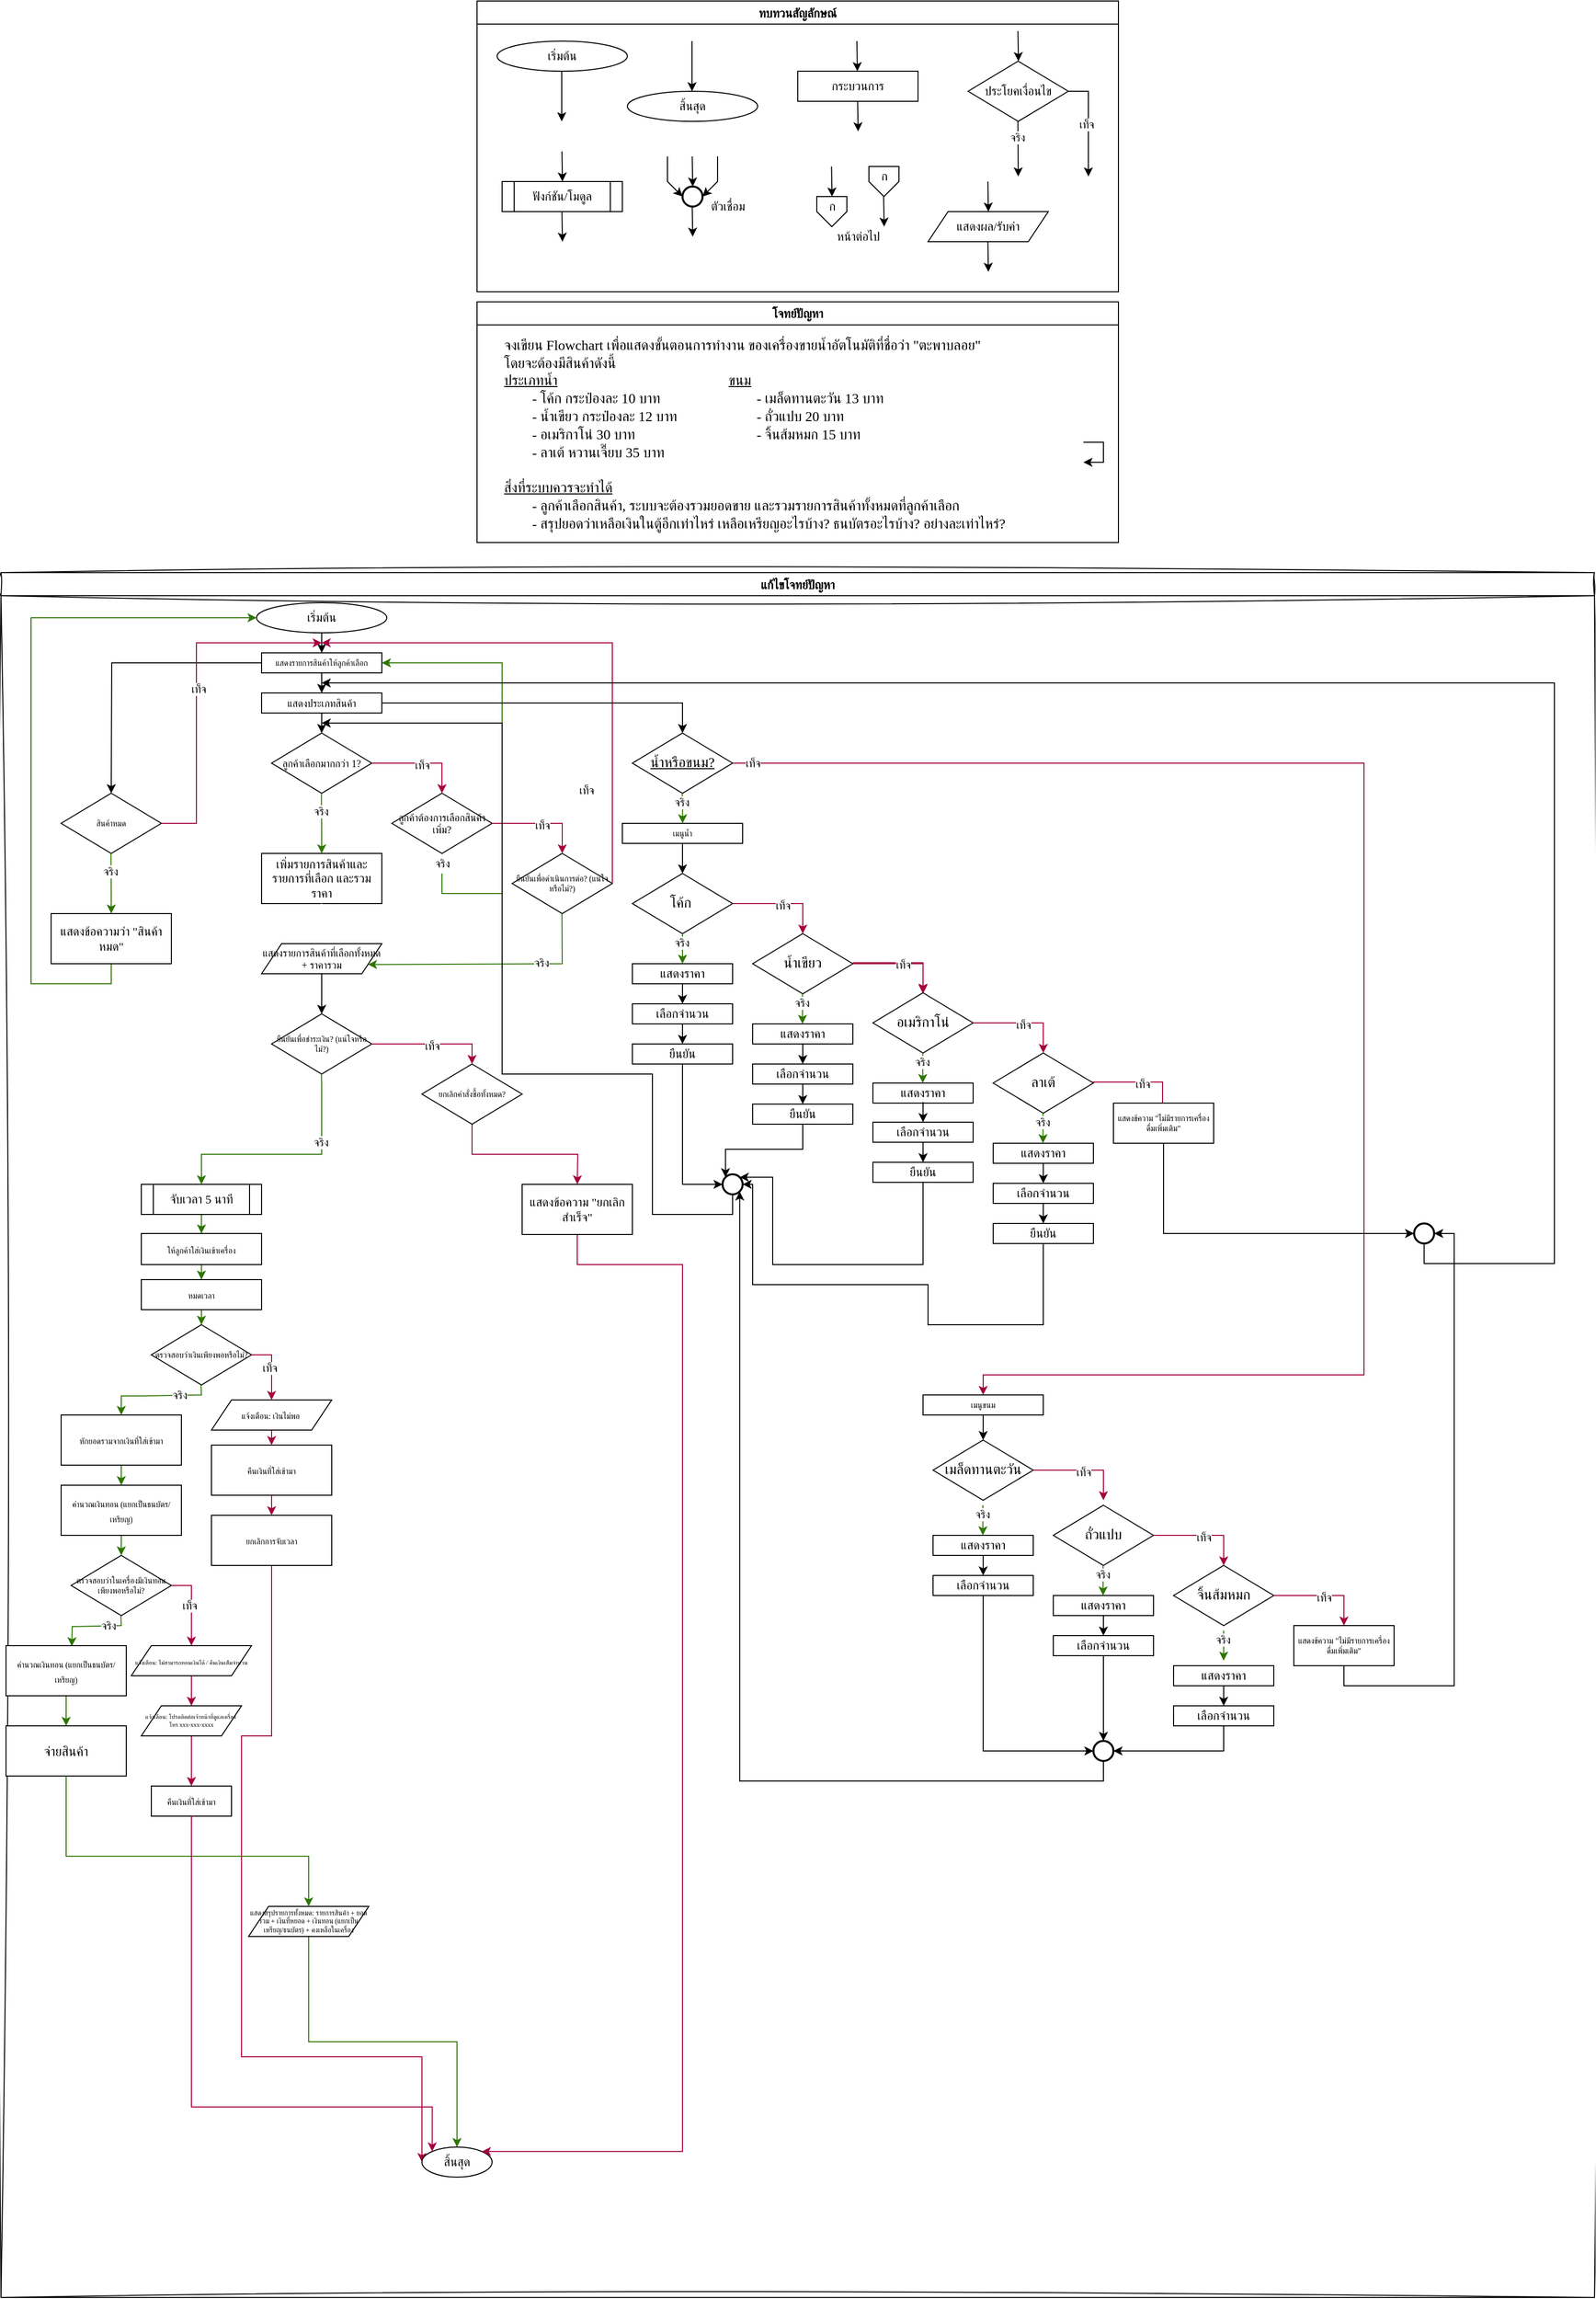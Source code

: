 <mxfile version="27.0.9">
  <diagram id="C5RBs43oDa-KdzZeNtuy" name="Page-1">
    <mxGraphModel dx="5954" dy="2113" grid="1" gridSize="10" guides="1" tooltips="1" connect="1" arrows="1" fold="1" page="1" pageScale="1" pageWidth="827" pageHeight="1169" math="0" shadow="0">
      <root>
        <mxCell id="WIyWlLk6GJQsqaUBKTNV-0" />
        <mxCell id="WIyWlLk6GJQsqaUBKTNV-1" parent="WIyWlLk6GJQsqaUBKTNV-0" />
        <mxCell id="M7CGMbNuYNeq0SnUNNgH-6" value="ทบทวนสัญลักษณ์" style="swimlane;fontFamily=Sarabun;fontSource=https%3A%2F%2Ffonts.googleapis.com%2Fcss%3Ffamily%3DSarabun;" parent="WIyWlLk6GJQsqaUBKTNV-1" vertex="1">
          <mxGeometry x="-1560" y="30" width="640" height="290" as="geometry" />
        </mxCell>
        <mxCell id="M7CGMbNuYNeq0SnUNNgH-2" value="&lt;font data-font-src=&quot;https://fonts.googleapis.com/css?family=Sarabun&quot; face=&quot;Sarabun&quot;&gt;เริ่มต้น&lt;/font&gt;" style="ellipse;whiteSpace=wrap;html=1;" parent="M7CGMbNuYNeq0SnUNNgH-6" vertex="1">
          <mxGeometry x="20" y="40" width="130" height="30" as="geometry" />
        </mxCell>
        <mxCell id="M7CGMbNuYNeq0SnUNNgH-5" value="" style="endArrow=classic;html=1;rounded=0;" parent="M7CGMbNuYNeq0SnUNNgH-6" edge="1">
          <mxGeometry width="50" height="50" relative="1" as="geometry">
            <mxPoint x="84.5" y="70" as="sourcePoint" />
            <mxPoint x="84.5" y="120" as="targetPoint" />
          </mxGeometry>
        </mxCell>
        <mxCell id="M7CGMbNuYNeq0SnUNNgH-3" value="&lt;font face=&quot;Sarabun&quot;&gt;สิ้นสุด&lt;/font&gt;" style="ellipse;whiteSpace=wrap;html=1;" parent="M7CGMbNuYNeq0SnUNNgH-6" vertex="1">
          <mxGeometry x="150" y="90" width="130" height="30" as="geometry" />
        </mxCell>
        <mxCell id="M7CGMbNuYNeq0SnUNNgH-4" value="" style="endArrow=classic;html=1;rounded=0;" parent="M7CGMbNuYNeq0SnUNNgH-6" edge="1">
          <mxGeometry width="50" height="50" relative="1" as="geometry">
            <mxPoint x="214.5" y="40" as="sourcePoint" />
            <mxPoint x="214.5" y="90" as="targetPoint" />
          </mxGeometry>
        </mxCell>
        <mxCell id="mvioNwK95yMqdUQ73LqQ-0" value="กระบวนการ" style="rounded=0;whiteSpace=wrap;html=1;fontFamily=Sarabun;fontSource=https%3A%2F%2Ffonts.googleapis.com%2Fcss%3Ffamily%3DSarabun;" parent="M7CGMbNuYNeq0SnUNNgH-6" vertex="1">
          <mxGeometry x="320" y="70" width="120" height="30" as="geometry" />
        </mxCell>
        <mxCell id="mvioNwK95yMqdUQ73LqQ-1" value="" style="endArrow=classic;html=1;rounded=0;" parent="M7CGMbNuYNeq0SnUNNgH-6" edge="1">
          <mxGeometry width="50" height="50" relative="1" as="geometry">
            <mxPoint x="379" y="40" as="sourcePoint" />
            <mxPoint x="379.5" y="70" as="targetPoint" />
          </mxGeometry>
        </mxCell>
        <mxCell id="mvioNwK95yMqdUQ73LqQ-2" value="" style="endArrow=classic;html=1;rounded=0;" parent="M7CGMbNuYNeq0SnUNNgH-6" edge="1">
          <mxGeometry width="50" height="50" relative="1" as="geometry">
            <mxPoint x="379.75" y="100" as="sourcePoint" />
            <mxPoint x="380.25" y="130" as="targetPoint" />
          </mxGeometry>
        </mxCell>
        <mxCell id="mvioNwK95yMqdUQ73LqQ-3" value="ประโยคเงื่อนไข" style="rhombus;whiteSpace=wrap;html=1;fontFamily=Sarabun;fontSource=https%3A%2F%2Ffonts.googleapis.com%2Fcss%3Ffamily%3DSarabun;" parent="M7CGMbNuYNeq0SnUNNgH-6" vertex="1">
          <mxGeometry x="490" y="60" width="100" height="60" as="geometry" />
        </mxCell>
        <mxCell id="mvioNwK95yMqdUQ73LqQ-4" value="" style="endArrow=classic;html=1;rounded=0;" parent="M7CGMbNuYNeq0SnUNNgH-6" edge="1">
          <mxGeometry width="50" height="50" relative="1" as="geometry">
            <mxPoint x="539.71" y="30" as="sourcePoint" />
            <mxPoint x="540.21" y="60" as="targetPoint" />
          </mxGeometry>
        </mxCell>
        <mxCell id="mvioNwK95yMqdUQ73LqQ-5" value="" style="endArrow=classic;html=1;rounded=0;" parent="M7CGMbNuYNeq0SnUNNgH-6" edge="1">
          <mxGeometry width="50" height="50" relative="1" as="geometry">
            <mxPoint x="539.71" y="120" as="sourcePoint" />
            <mxPoint x="540" y="175" as="targetPoint" />
          </mxGeometry>
        </mxCell>
        <mxCell id="mvioNwK95yMqdUQ73LqQ-7" value="จริง" style="edgeLabel;html=1;align=center;verticalAlign=middle;resizable=0;points=[];fontFamily=Sarabun;fontSource=https%3A%2F%2Ffonts.googleapis.com%2Fcss%3Ffamily%3DSarabun;" parent="mvioNwK95yMqdUQ73LqQ-5" vertex="1" connectable="0">
          <mxGeometry x="-0.414" y="-1" relative="1" as="geometry">
            <mxPoint as="offset" />
          </mxGeometry>
        </mxCell>
        <mxCell id="mvioNwK95yMqdUQ73LqQ-6" value="" style="endArrow=classic;html=1;rounded=0;exitX=1;exitY=0.5;exitDx=0;exitDy=0;" parent="M7CGMbNuYNeq0SnUNNgH-6" source="mvioNwK95yMqdUQ73LqQ-3" edge="1">
          <mxGeometry width="50" height="50" relative="1" as="geometry">
            <mxPoint x="620" y="95" as="sourcePoint" />
            <mxPoint x="610" y="175" as="targetPoint" />
            <Array as="points">
              <mxPoint x="610" y="90" />
            </Array>
          </mxGeometry>
        </mxCell>
        <mxCell id="mvioNwK95yMqdUQ73LqQ-8" value="&lt;font data-font-src=&quot;https://fonts.googleapis.com/css?family=Sarabun&quot; face=&quot;Sarabun&quot;&gt;เท็จ&lt;/font&gt;" style="edgeLabel;html=1;align=center;verticalAlign=middle;resizable=0;points=[];" parent="mvioNwK95yMqdUQ73LqQ-6" vertex="1" connectable="0">
          <mxGeometry x="-0.002" y="-2" relative="1" as="geometry">
            <mxPoint as="offset" />
          </mxGeometry>
        </mxCell>
        <mxCell id="mvioNwK95yMqdUQ73LqQ-9" value="&lt;font data-font-src=&quot;https://fonts.googleapis.com/css?family=Sarabun&quot; face=&quot;Sarabun&quot;&gt;ฟังก์ชัน/โมดูล&lt;/font&gt;" style="shape=process;whiteSpace=wrap;html=1;backgroundOutline=1;" parent="M7CGMbNuYNeq0SnUNNgH-6" vertex="1">
          <mxGeometry x="25" y="180" width="120" height="30" as="geometry" />
        </mxCell>
        <mxCell id="mvioNwK95yMqdUQ73LqQ-11" value="" style="endArrow=classic;html=1;rounded=0;" parent="M7CGMbNuYNeq0SnUNNgH-6" edge="1">
          <mxGeometry width="50" height="50" relative="1" as="geometry">
            <mxPoint x="84.71" y="150" as="sourcePoint" />
            <mxPoint x="85.21" y="180" as="targetPoint" />
          </mxGeometry>
        </mxCell>
        <mxCell id="mvioNwK95yMqdUQ73LqQ-12" value="" style="endArrow=classic;html=1;rounded=0;" parent="M7CGMbNuYNeq0SnUNNgH-6" edge="1">
          <mxGeometry width="50" height="50" relative="1" as="geometry">
            <mxPoint x="84.71" y="210" as="sourcePoint" />
            <mxPoint x="85.21" y="240" as="targetPoint" />
          </mxGeometry>
        </mxCell>
        <mxCell id="mvioNwK95yMqdUQ73LqQ-13" value="" style="strokeWidth=2;html=1;shape=mxgraph.flowchart.start_2;whiteSpace=wrap;" parent="M7CGMbNuYNeq0SnUNNgH-6" vertex="1">
          <mxGeometry x="205" y="185" width="20" height="20" as="geometry" />
        </mxCell>
        <mxCell id="mvioNwK95yMqdUQ73LqQ-16" value="" style="endArrow=classic;html=1;rounded=0;" parent="M7CGMbNuYNeq0SnUNNgH-6" edge="1">
          <mxGeometry width="50" height="50" relative="1" as="geometry">
            <mxPoint x="214.71" y="155" as="sourcePoint" />
            <mxPoint x="215.21" y="185" as="targetPoint" />
          </mxGeometry>
        </mxCell>
        <mxCell id="mvioNwK95yMqdUQ73LqQ-17" value="" style="endArrow=classic;html=1;rounded=0;entryX=0;entryY=0.5;entryDx=0;entryDy=0;entryPerimeter=0;" parent="M7CGMbNuYNeq0SnUNNgH-6" target="mvioNwK95yMqdUQ73LqQ-13" edge="1">
          <mxGeometry width="50" height="50" relative="1" as="geometry">
            <mxPoint x="190.0" y="155" as="sourcePoint" />
            <mxPoint x="190.5" y="185" as="targetPoint" />
            <Array as="points">
              <mxPoint x="190" y="180" />
            </Array>
          </mxGeometry>
        </mxCell>
        <mxCell id="mvioNwK95yMqdUQ73LqQ-18" value="" style="endArrow=classic;html=1;rounded=0;entryX=1;entryY=0.5;entryDx=0;entryDy=0;entryPerimeter=0;" parent="M7CGMbNuYNeq0SnUNNgH-6" target="mvioNwK95yMqdUQ73LqQ-13" edge="1">
          <mxGeometry width="50" height="50" relative="1" as="geometry">
            <mxPoint x="240.0" y="155" as="sourcePoint" />
            <mxPoint x="240.5" y="185" as="targetPoint" />
            <Array as="points">
              <mxPoint x="240" y="180" />
            </Array>
          </mxGeometry>
        </mxCell>
        <mxCell id="mvioNwK95yMqdUQ73LqQ-19" value="" style="endArrow=classic;html=1;rounded=0;" parent="M7CGMbNuYNeq0SnUNNgH-6" edge="1">
          <mxGeometry width="50" height="50" relative="1" as="geometry">
            <mxPoint x="214.71" y="205" as="sourcePoint" />
            <mxPoint x="215.21" y="235" as="targetPoint" />
          </mxGeometry>
        </mxCell>
        <mxCell id="mvioNwK95yMqdUQ73LqQ-20" value="&lt;font data-font-src=&quot;https://fonts.googleapis.com/css?family=Sarabun&quot; face=&quot;Sarabun&quot;&gt;ตัวเชื่อม&lt;/font&gt;" style="text;html=1;align=center;verticalAlign=middle;resizable=0;points=[];autosize=1;strokeColor=none;fillColor=none;" parent="M7CGMbNuYNeq0SnUNNgH-6" vertex="1">
          <mxGeometry x="220" y="190" width="60" height="30" as="geometry" />
        </mxCell>
        <mxCell id="mvioNwK95yMqdUQ73LqQ-25" value="" style="endArrow=classic;html=1;rounded=0;" parent="M7CGMbNuYNeq0SnUNNgH-6" edge="1">
          <mxGeometry width="50" height="50" relative="1" as="geometry">
            <mxPoint x="353.71" y="165" as="sourcePoint" />
            <mxPoint x="354.21" y="195" as="targetPoint" />
          </mxGeometry>
        </mxCell>
        <mxCell id="mvioNwK95yMqdUQ73LqQ-21" value="" style="verticalLabelPosition=bottom;verticalAlign=top;html=1;shape=offPageConnector;rounded=0;size=0.5;" parent="M7CGMbNuYNeq0SnUNNgH-6" vertex="1">
          <mxGeometry x="339" y="195" width="30" height="30" as="geometry" />
        </mxCell>
        <mxCell id="mvioNwK95yMqdUQ73LqQ-26" value="" style="endArrow=classic;html=1;rounded=0;" parent="M7CGMbNuYNeq0SnUNNgH-6" edge="1">
          <mxGeometry width="50" height="50" relative="1" as="geometry">
            <mxPoint x="405.71" y="195" as="sourcePoint" />
            <mxPoint x="406.21" y="225" as="targetPoint" />
          </mxGeometry>
        </mxCell>
        <mxCell id="mvioNwK95yMqdUQ73LqQ-27" value="" style="verticalLabelPosition=bottom;verticalAlign=top;html=1;shape=offPageConnector;rounded=0;size=0.5;" parent="M7CGMbNuYNeq0SnUNNgH-6" vertex="1">
          <mxGeometry x="391" y="165" width="30" height="30" as="geometry" />
        </mxCell>
        <mxCell id="mvioNwK95yMqdUQ73LqQ-28" value="หน้าต่อไป" style="text;html=1;align=center;verticalAlign=middle;resizable=0;points=[];autosize=1;strokeColor=none;fillColor=none;fontFamily=Sarabun;fontSource=https%3A%2F%2Ffonts.googleapis.com%2Fcss%3Ffamily%3DSarabun;" parent="M7CGMbNuYNeq0SnUNNgH-6" vertex="1">
          <mxGeometry x="345" y="220" width="70" height="30" as="geometry" />
        </mxCell>
        <mxCell id="mvioNwK95yMqdUQ73LqQ-29" value="ก" style="text;html=1;align=center;verticalAlign=middle;resizable=0;points=[];autosize=1;strokeColor=none;fillColor=none;fontFamily=Sarabun;fontSource=https%3A%2F%2Ffonts.googleapis.com%2Fcss%3Ffamily%3DSarabun;" parent="M7CGMbNuYNeq0SnUNNgH-6" vertex="1">
          <mxGeometry x="339" y="190" width="30" height="30" as="geometry" />
        </mxCell>
        <mxCell id="mvioNwK95yMqdUQ73LqQ-30" value="ก" style="text;html=1;align=center;verticalAlign=middle;resizable=0;points=[];autosize=1;strokeColor=none;fillColor=none;fontFamily=Sarabun;fontSource=https%3A%2F%2Ffonts.googleapis.com%2Fcss%3Ffamily%3DSarabun;" parent="M7CGMbNuYNeq0SnUNNgH-6" vertex="1">
          <mxGeometry x="391" y="160" width="30" height="30" as="geometry" />
        </mxCell>
        <mxCell id="mvioNwK95yMqdUQ73LqQ-32" value="แสดงผล/รับค่า" style="shape=parallelogram;perimeter=parallelogramPerimeter;whiteSpace=wrap;html=1;fixedSize=1;fontFamily=Sarabun;fontSource=https%3A%2F%2Ffonts.googleapis.com%2Fcss%3Ffamily%3DSarabun;" parent="M7CGMbNuYNeq0SnUNNgH-6" vertex="1">
          <mxGeometry x="450" y="210" width="120" height="30" as="geometry" />
        </mxCell>
        <mxCell id="mvioNwK95yMqdUQ73LqQ-33" value="" style="endArrow=classic;html=1;rounded=0;" parent="M7CGMbNuYNeq0SnUNNgH-6" edge="1">
          <mxGeometry width="50" height="50" relative="1" as="geometry">
            <mxPoint x="509.71" y="180" as="sourcePoint" />
            <mxPoint x="510.21" y="210" as="targetPoint" />
          </mxGeometry>
        </mxCell>
        <mxCell id="mvioNwK95yMqdUQ73LqQ-34" value="" style="endArrow=classic;html=1;rounded=0;" parent="M7CGMbNuYNeq0SnUNNgH-6" edge="1">
          <mxGeometry width="50" height="50" relative="1" as="geometry">
            <mxPoint x="509.71" y="240" as="sourcePoint" />
            <mxPoint x="510.21" y="270" as="targetPoint" />
          </mxGeometry>
        </mxCell>
        <mxCell id="mvioNwK95yMqdUQ73LqQ-36" value="แก้ไขโจทย์ปัญหา" style="swimlane;fontFamily=Sarabun;fontSource=https%3A%2F%2Ffonts.googleapis.com%2Fcss%3Ffamily%3DSarabun;sketch=1;curveFitting=1;jiggle=2;" parent="WIyWlLk6GJQsqaUBKTNV-1" vertex="1">
          <mxGeometry x="-2035" y="600" width="1590" height="1720" as="geometry" />
        </mxCell>
        <mxCell id="DgLKF9WfdBJmf-9WhJDX-174" style="edgeStyle=orthogonalEdgeStyle;rounded=0;orthogonalLoop=1;jettySize=auto;html=1;exitX=0.5;exitY=1;exitDx=0;exitDy=0;entryX=0.5;entryY=0;entryDx=0;entryDy=0;" parent="mvioNwK95yMqdUQ73LqQ-36" source="mvioNwK95yMqdUQ73LqQ-35" target="1EU9zwQX3X6W5CgyfDkg-3" edge="1">
          <mxGeometry relative="1" as="geometry" />
        </mxCell>
        <mxCell id="mvioNwK95yMqdUQ73LqQ-35" value="&lt;font data-font-src=&quot;https://fonts.googleapis.com/css?family=Sarabun&quot; face=&quot;Sarabun&quot;&gt;เริ่มต้น&lt;/font&gt;" style="ellipse;whiteSpace=wrap;html=1;" parent="mvioNwK95yMqdUQ73LqQ-36" vertex="1">
          <mxGeometry x="255" y="30" width="130" height="30" as="geometry" />
        </mxCell>
        <mxCell id="DgLKF9WfdBJmf-9WhJDX-49" style="edgeStyle=orthogonalEdgeStyle;rounded=0;orthogonalLoop=1;jettySize=auto;html=1;exitX=0.5;exitY=1;exitDx=0;exitDy=0;entryX=0.5;entryY=0;entryDx=0;entryDy=0;" parent="mvioNwK95yMqdUQ73LqQ-36" source="1EU9zwQX3X6W5CgyfDkg-3" target="DgLKF9WfdBJmf-9WhJDX-5" edge="1">
          <mxGeometry relative="1" as="geometry" />
        </mxCell>
        <mxCell id="1EU9zwQX3X6W5CgyfDkg-3" value="แสดงรายการสินค้าให้ลูกค้าเลือก" style="rounded=0;whiteSpace=wrap;html=1;fontFamily=Sarabun;fontSource=https%3A%2F%2Ffonts.googleapis.com%2Fcss%3Ffamily%3DSarabun;fontSize=8;" parent="mvioNwK95yMqdUQ73LqQ-36" vertex="1">
          <mxGeometry x="260" y="80" width="120" height="20" as="geometry" />
        </mxCell>
        <mxCell id="1EU9zwQX3X6W5CgyfDkg-144" style="edgeStyle=orthogonalEdgeStyle;rounded=0;orthogonalLoop=1;jettySize=auto;html=1;entryX=0.5;entryY=0;entryDx=0;entryDy=0;exitX=0;exitY=0.5;exitDx=0;exitDy=0;" parent="mvioNwK95yMqdUQ73LqQ-36" source="1EU9zwQX3X6W5CgyfDkg-3" edge="1">
          <mxGeometry relative="1" as="geometry">
            <mxPoint x="110" y="220" as="targetPoint" />
            <mxPoint x="270" y="116" as="sourcePoint" />
          </mxGeometry>
        </mxCell>
        <mxCell id="1EU9zwQX3X6W5CgyfDkg-8" value="ลูกค้าเลือกมากกว่า 1?" style="rhombus;whiteSpace=wrap;html=1;fontFamily=Sarabun;fontSource=https%3A%2F%2Ffonts.googleapis.com%2Fcss%3Ffamily%3DSarabun;align=center;fontSize=10;" parent="mvioNwK95yMqdUQ73LqQ-36" vertex="1">
          <mxGeometry x="270" y="160" width="100" height="60" as="geometry" />
        </mxCell>
        <mxCell id="1EU9zwQX3X6W5CgyfDkg-10" value="" style="endArrow=classic;html=1;rounded=0;entryX=0.5;entryY=0;entryDx=0;entryDy=0;fillColor=#60a917;strokeColor=#2D7600;" parent="mvioNwK95yMqdUQ73LqQ-36" target="1EU9zwQX3X6W5CgyfDkg-15" edge="1">
          <mxGeometry width="50" height="50" relative="1" as="geometry">
            <mxPoint x="319.71" y="220" as="sourcePoint" />
            <mxPoint x="320" y="275" as="targetPoint" />
            <Array as="points">
              <mxPoint x="320" y="260" />
            </Array>
          </mxGeometry>
        </mxCell>
        <mxCell id="1EU9zwQX3X6W5CgyfDkg-11" value="จริง" style="edgeLabel;html=1;align=center;verticalAlign=middle;resizable=0;points=[];fontFamily=Sarabun;fontSource=https%3A%2F%2Ffonts.googleapis.com%2Fcss%3Ffamily%3DSarabun;" parent="1EU9zwQX3X6W5CgyfDkg-10" vertex="1" connectable="0">
          <mxGeometry x="-0.414" y="-1" relative="1" as="geometry">
            <mxPoint as="offset" />
          </mxGeometry>
        </mxCell>
        <mxCell id="1EU9zwQX3X6W5CgyfDkg-53" value="จริง" style="edgeLabel;html=1;align=center;verticalAlign=middle;resizable=0;points=[];fontFamily=Sarabun;fontSource=https%3A%2F%2Ffonts.googleapis.com%2Fcss%3Ffamily%3DSarabun;" parent="1EU9zwQX3X6W5CgyfDkg-10" vertex="1" connectable="0">
          <mxGeometry x="-0.414" y="-1" relative="1" as="geometry">
            <mxPoint x="121" y="52" as="offset" />
          </mxGeometry>
        </mxCell>
        <mxCell id="1EU9zwQX3X6W5CgyfDkg-12" value="" style="endArrow=classic;html=1;rounded=0;fillColor=#d80073;strokeColor=#A50040;" parent="mvioNwK95yMqdUQ73LqQ-36" edge="1">
          <mxGeometry width="50" height="50" relative="1" as="geometry">
            <mxPoint x="370" y="190" as="sourcePoint" />
            <mxPoint x="440" y="220" as="targetPoint" />
            <Array as="points">
              <mxPoint x="440" y="190" />
            </Array>
          </mxGeometry>
        </mxCell>
        <mxCell id="1EU9zwQX3X6W5CgyfDkg-13" value="&lt;font data-font-src=&quot;https://fonts.googleapis.com/css?family=Sarabun&quot; face=&quot;Sarabun&quot;&gt;เท็จ&lt;/font&gt;" style="edgeLabel;html=1;align=center;verticalAlign=middle;resizable=0;points=[];" parent="1EU9zwQX3X6W5CgyfDkg-12" vertex="1" connectable="0">
          <mxGeometry x="-0.002" y="-2" relative="1" as="geometry">
            <mxPoint as="offset" />
          </mxGeometry>
        </mxCell>
        <mxCell id="1EU9zwQX3X6W5CgyfDkg-15" value="เพิ่มรายการสินค้าและรายการที่เลือก และรวมราคา" style="rounded=0;whiteSpace=wrap;html=1;fontFamily=Sarabun;fontSource=https%3A%2F%2Ffonts.googleapis.com%2Fcss%3Ffamily%3DSarabun;" parent="mvioNwK95yMqdUQ73LqQ-36" vertex="1">
          <mxGeometry x="260" y="280" width="120" height="50" as="geometry" />
        </mxCell>
        <mxCell id="1EU9zwQX3X6W5CgyfDkg-44" style="edgeStyle=orthogonalEdgeStyle;rounded=0;orthogonalLoop=1;jettySize=auto;html=1;fontColor=#00FF00;fillColor=#60a917;strokeColor=#2D7600;entryX=1;entryY=0.5;entryDx=0;entryDy=0;" parent="mvioNwK95yMqdUQ73LqQ-36" target="1EU9zwQX3X6W5CgyfDkg-3" edge="1">
          <mxGeometry relative="1" as="geometry">
            <mxPoint x="320" y="70" as="targetPoint" />
            <mxPoint x="440" y="300" as="sourcePoint" />
            <Array as="points">
              <mxPoint x="440" y="320" />
              <mxPoint x="500" y="320" />
              <mxPoint x="500" y="90" />
            </Array>
          </mxGeometry>
        </mxCell>
        <mxCell id="1EU9zwQX3X6W5CgyfDkg-18" value="ลูกค้าต้องการเลือกสินค้าเพิ่ม?" style="rhombus;whiteSpace=wrap;html=1;fontFamily=Sarabun;fontSource=https%3A%2F%2Ffonts.googleapis.com%2Fcss%3Ffamily%3DSarabun;align=center;fontSize=10;" parent="mvioNwK95yMqdUQ73LqQ-36" vertex="1">
          <mxGeometry x="390" y="220" width="100" height="60" as="geometry" />
        </mxCell>
        <mxCell id="1EU9zwQX3X6W5CgyfDkg-38" value="" style="endArrow=classic;html=1;rounded=0;strokeColor=#FFFFFF;entryX=0.5;entryY=0;entryDx=0;entryDy=0;" parent="mvioNwK95yMqdUQ73LqQ-36" target="yJkIPhQDSD9A7GnSrkzE-14" edge="1">
          <mxGeometry width="50" height="50" relative="1" as="geometry">
            <mxPoint x="319.71" y="330" as="sourcePoint" />
            <mxPoint x="320.21" y="360" as="targetPoint" />
          </mxGeometry>
        </mxCell>
        <mxCell id="1EU9zwQX3X6W5CgyfDkg-65" value="ยืนยันเพื่อดำเนินการต่อ? (แน่ใจหรือไม่?)" style="rhombus;whiteSpace=wrap;html=1;fontFamily=Sarabun;fontSource=https%3A%2F%2Ffonts.googleapis.com%2Fcss%3Ffamily%3DSarabun;align=center;fontSize=8;" parent="mvioNwK95yMqdUQ73LqQ-36" vertex="1">
          <mxGeometry x="510" y="280" width="100" height="60" as="geometry" />
        </mxCell>
        <mxCell id="1EU9zwQX3X6W5CgyfDkg-71" value="" style="endArrow=classic;html=1;rounded=0;fillColor=#d80073;strokeColor=#A50040;" parent="mvioNwK95yMqdUQ73LqQ-36" edge="1">
          <mxGeometry width="50" height="50" relative="1" as="geometry">
            <mxPoint x="490" y="250" as="sourcePoint" />
            <mxPoint x="560" y="280" as="targetPoint" />
            <Array as="points">
              <mxPoint x="560" y="250" />
            </Array>
          </mxGeometry>
        </mxCell>
        <mxCell id="1EU9zwQX3X6W5CgyfDkg-72" value="&lt;font data-font-src=&quot;https://fonts.googleapis.com/css?family=Sarabun&quot; face=&quot;Sarabun&quot;&gt;เท็จ&lt;/font&gt;" style="edgeLabel;html=1;align=center;verticalAlign=middle;resizable=0;points=[];" parent="1EU9zwQX3X6W5CgyfDkg-71" vertex="1" connectable="0">
          <mxGeometry x="-0.002" y="-2" relative="1" as="geometry">
            <mxPoint as="offset" />
          </mxGeometry>
        </mxCell>
        <mxCell id="1EU9zwQX3X6W5CgyfDkg-126" value="สินค้าหมด" style="rhombus;whiteSpace=wrap;fontFamily=Sarabun;fontSource=https%3A%2F%2Ffonts.googleapis.com%2Fcss%3Ffamily%3DSarabun;align=center;fontSize=8;fontColor=default;labelBackgroundColor=none;labelBorderColor=none;html=1;" parent="mvioNwK95yMqdUQ73LqQ-36" vertex="1">
          <mxGeometry x="60" y="220" width="100" height="60" as="geometry" />
        </mxCell>
        <mxCell id="yJkIPhQDSD9A7GnSrkzE-76" value="" style="edgeStyle=orthogonalEdgeStyle;rounded=0;orthogonalLoop=1;jettySize=auto;html=1;fillColor=#60a917;strokeColor=#2D7600;" parent="mvioNwK95yMqdUQ73LqQ-36" source="1EU9zwQX3X6W5CgyfDkg-132" target="yJkIPhQDSD9A7GnSrkzE-75" edge="1">
          <mxGeometry relative="1" as="geometry" />
        </mxCell>
        <mxCell id="1EU9zwQX3X6W5CgyfDkg-132" value="&lt;font face=&quot;Sarabun&quot;&gt;จับเวลา 5 นาที&lt;/font&gt;" style="shape=process;whiteSpace=wrap;html=1;backgroundOutline=1;" parent="mvioNwK95yMqdUQ73LqQ-36" vertex="1">
          <mxGeometry x="140" y="610" width="120" height="30" as="geometry" />
        </mxCell>
        <mxCell id="yJkIPhQDSD9A7GnSrkzE-20" style="edgeStyle=orthogonalEdgeStyle;rounded=0;orthogonalLoop=1;jettySize=auto;html=1;exitX=0.5;exitY=1;exitDx=0;exitDy=0;entryX=0.5;entryY=0;entryDx=0;entryDy=0;fillColor=#d80073;strokeColor=#A50040;" parent="mvioNwK95yMqdUQ73LqQ-36" edge="1">
          <mxGeometry relative="1" as="geometry">
            <mxPoint x="270" y="920" as="sourcePoint" />
            <mxPoint x="270" y="940" as="targetPoint" />
          </mxGeometry>
        </mxCell>
        <mxCell id="1EU9zwQX3X6W5CgyfDkg-138" value="&lt;span style=&quot;font-size: 8px;&quot;&gt;คืนเงินที่ใส่เข้ามา&lt;/span&gt;" style="rounded=0;whiteSpace=wrap;html=1;fontFamily=Sarabun;fontSource=https%3A%2F%2Ffonts.googleapis.com%2Fcss%3Ffamily%3DSarabun;" parent="mvioNwK95yMqdUQ73LqQ-36" vertex="1">
          <mxGeometry x="210" y="870" width="120" height="50" as="geometry" />
        </mxCell>
        <mxCell id="yJkIPhQDSD9A7GnSrkzE-0" value="" style="endArrow=classic;html=1;rounded=0;fillColor=#d80073;strokeColor=#A50040;exitX=1;exitY=0.5;exitDx=0;exitDy=0;" parent="mvioNwK95yMqdUQ73LqQ-36" source="1EU9zwQX3X6W5CgyfDkg-126" edge="1">
          <mxGeometry width="50" height="50" relative="1" as="geometry">
            <mxPoint x="170" y="250" as="sourcePoint" />
            <mxPoint x="320" y="70" as="targetPoint" />
            <Array as="points">
              <mxPoint x="195" y="250" />
              <mxPoint x="195" y="70" />
            </Array>
          </mxGeometry>
        </mxCell>
        <mxCell id="yJkIPhQDSD9A7GnSrkzE-1" value="&lt;font data-font-src=&quot;https://fonts.googleapis.com/css?family=Sarabun&quot; face=&quot;Sarabun&quot;&gt;เท็จ&lt;/font&gt;" style="edgeLabel;html=1;align=center;verticalAlign=middle;resizable=0;points=[];" parent="yJkIPhQDSD9A7GnSrkzE-0" vertex="1" connectable="0">
          <mxGeometry x="-0.002" y="-2" relative="1" as="geometry">
            <mxPoint as="offset" />
          </mxGeometry>
        </mxCell>
        <mxCell id="yJkIPhQDSD9A7GnSrkzE-13" style="edgeStyle=orthogonalEdgeStyle;rounded=0;orthogonalLoop=1;jettySize=auto;html=1;exitX=0.5;exitY=1;exitDx=0;exitDy=0;entryX=0;entryY=0.5;entryDx=0;entryDy=0;fillColor=#60a917;strokeColor=#2D7600;" parent="mvioNwK95yMqdUQ73LqQ-36" source="yJkIPhQDSD9A7GnSrkzE-2" target="mvioNwK95yMqdUQ73LqQ-35" edge="1">
          <mxGeometry relative="1" as="geometry">
            <mxPoint x="30" y="50" as="targetPoint" />
            <Array as="points">
              <mxPoint x="110" y="410" />
              <mxPoint x="30" y="410" />
              <mxPoint x="30" y="45" />
            </Array>
          </mxGeometry>
        </mxCell>
        <mxCell id="yJkIPhQDSD9A7GnSrkzE-2" value="แสดงข้อความว่า &quot;สินค้าหมด&quot;" style="rounded=0;whiteSpace=wrap;html=1;fontFamily=Sarabun;fontSource=https%3A%2F%2Ffonts.googleapis.com%2Fcss%3Ffamily%3DSarabun;" parent="mvioNwK95yMqdUQ73LqQ-36" vertex="1">
          <mxGeometry x="50" y="340" width="120" height="50" as="geometry" />
        </mxCell>
        <mxCell id="yJkIPhQDSD9A7GnSrkzE-3" value="" style="endArrow=classic;html=1;rounded=0;entryX=0.5;entryY=0;entryDx=0;entryDy=0;fillColor=#60a917;strokeColor=#2D7600;" parent="mvioNwK95yMqdUQ73LqQ-36" edge="1">
          <mxGeometry width="50" height="50" relative="1" as="geometry">
            <mxPoint x="109.71" y="280" as="sourcePoint" />
            <mxPoint x="110" y="340" as="targetPoint" />
            <Array as="points">
              <mxPoint x="110" y="320" />
            </Array>
          </mxGeometry>
        </mxCell>
        <mxCell id="yJkIPhQDSD9A7GnSrkzE-4" value="จริง" style="edgeLabel;html=1;align=center;verticalAlign=middle;resizable=0;points=[];fontFamily=Sarabun;fontSource=https%3A%2F%2Ffonts.googleapis.com%2Fcss%3Ffamily%3DSarabun;" parent="yJkIPhQDSD9A7GnSrkzE-3" vertex="1" connectable="0">
          <mxGeometry x="-0.414" y="-1" relative="1" as="geometry">
            <mxPoint as="offset" />
          </mxGeometry>
        </mxCell>
        <mxCell id="yJkIPhQDSD9A7GnSrkzE-6" value="" style="endArrow=classic;html=1;rounded=0;entryX=1;entryY=0.75;entryDx=0;entryDy=0;fillColor=#60a917;strokeColor=#2D7600;" parent="mvioNwK95yMqdUQ73LqQ-36" target="yJkIPhQDSD9A7GnSrkzE-14" edge="1">
          <mxGeometry width="50" height="50" relative="1" as="geometry">
            <mxPoint x="559.71" y="340" as="sourcePoint" />
            <mxPoint x="380" y="390" as="targetPoint" />
            <Array as="points">
              <mxPoint x="560" y="390" />
            </Array>
          </mxGeometry>
        </mxCell>
        <mxCell id="yJkIPhQDSD9A7GnSrkzE-7" value="จริง" style="edgeLabel;html=1;align=center;verticalAlign=middle;resizable=0;points=[];fontFamily=Sarabun;fontSource=https%3A%2F%2Ffonts.googleapis.com%2Fcss%3Ffamily%3DSarabun;" parent="yJkIPhQDSD9A7GnSrkzE-6" vertex="1" connectable="0">
          <mxGeometry x="-0.414" y="-1" relative="1" as="geometry">
            <mxPoint as="offset" />
          </mxGeometry>
        </mxCell>
        <mxCell id="yJkIPhQDSD9A7GnSrkzE-31" style="edgeStyle=orthogonalEdgeStyle;rounded=0;orthogonalLoop=1;jettySize=auto;html=1;exitX=0.5;exitY=1;exitDx=0;exitDy=0;" parent="mvioNwK95yMqdUQ73LqQ-36" source="yJkIPhQDSD9A7GnSrkzE-14" edge="1">
          <mxGeometry relative="1" as="geometry">
            <mxPoint x="320" y="440" as="targetPoint" />
          </mxGeometry>
        </mxCell>
        <mxCell id="yJkIPhQDSD9A7GnSrkzE-14" value="แสดงรายการสินค้าที่เลือกทั้งหมด + ราคารวม" style="shape=parallelogram;perimeter=parallelogramPerimeter;whiteSpace=wrap;html=1;fixedSize=1;fontFamily=Sarabun;fontSource=https%3A%2F%2Ffonts.googleapis.com%2Fcss%3Ffamily%3DSarabun;fontSize=10;" parent="mvioNwK95yMqdUQ73LqQ-36" vertex="1">
          <mxGeometry x="260" y="370" width="120" height="30" as="geometry" />
        </mxCell>
        <mxCell id="yJkIPhQDSD9A7GnSrkzE-17" style="edgeStyle=orthogonalEdgeStyle;rounded=0;orthogonalLoop=1;jettySize=auto;html=1;exitX=0.5;exitY=1;exitDx=0;exitDy=0;entryX=0.5;entryY=0;entryDx=0;entryDy=0;fillColor=#d80073;strokeColor=#A50040;" parent="mvioNwK95yMqdUQ73LqQ-36" source="yJkIPhQDSD9A7GnSrkzE-16" edge="1">
          <mxGeometry relative="1" as="geometry">
            <mxPoint x="270" y="870" as="targetPoint" />
          </mxGeometry>
        </mxCell>
        <mxCell id="yJkIPhQDSD9A7GnSrkzE-16" value="&lt;span style=&quot;font-size: 8px;&quot;&gt;แจ้งเตือน: เงินไม่พอ&amp;nbsp;&lt;/span&gt;" style="shape=parallelogram;perimeter=parallelogramPerimeter;whiteSpace=wrap;html=1;fixedSize=1;fontFamily=Sarabun;fontSource=https%3A%2F%2Ffonts.googleapis.com%2Fcss%3Ffamily%3DSarabun;fontSize=10;" parent="mvioNwK95yMqdUQ73LqQ-36" vertex="1">
          <mxGeometry x="210" y="825" width="120" height="30" as="geometry" />
        </mxCell>
        <mxCell id="yJkIPhQDSD9A7GnSrkzE-97" style="edgeStyle=orthogonalEdgeStyle;rounded=0;orthogonalLoop=1;jettySize=auto;html=1;exitX=0.5;exitY=1;exitDx=0;exitDy=0;entryX=0;entryY=0.5;entryDx=0;entryDy=0;fillColor=#d80073;strokeColor=#A50040;" parent="mvioNwK95yMqdUQ73LqQ-36" source="yJkIPhQDSD9A7GnSrkzE-19" target="pbdgj4b4dvky6A1W4cZq-8" edge="1">
          <mxGeometry relative="1" as="geometry">
            <mxPoint x="270" y="1010" as="targetPoint" />
            <Array as="points">
              <mxPoint x="270" y="1160" />
              <mxPoint x="240" y="1160" />
              <mxPoint x="240" y="1480" />
              <mxPoint x="420" y="1480" />
            </Array>
          </mxGeometry>
        </mxCell>
        <mxCell id="yJkIPhQDSD9A7GnSrkzE-19" value="&lt;span style=&quot;font-size: 8px;&quot;&gt;ยกเลิกการจับเวลา&lt;/span&gt;" style="rounded=0;whiteSpace=wrap;html=1;fontFamily=Sarabun;fontSource=https%3A%2F%2Ffonts.googleapis.com%2Fcss%3Ffamily%3DSarabun;" parent="mvioNwK95yMqdUQ73LqQ-36" vertex="1">
          <mxGeometry x="210" y="940" width="120" height="50" as="geometry" />
        </mxCell>
        <mxCell id="yJkIPhQDSD9A7GnSrkzE-39" value="ยืนยันเพื่อชำระเงิน&lt;span style=&quot;background-color: transparent; color: light-dark(rgb(0, 0, 0), rgb(255, 255, 255));&quot;&gt;? (แน่ใจหรือไม่?)&lt;/span&gt;" style="rhombus;whiteSpace=wrap;html=1;fontFamily=Sarabun;fontSource=https%3A%2F%2Ffonts.googleapis.com%2Fcss%3Ffamily%3DSarabun;align=center;fontSize=8;" parent="mvioNwK95yMqdUQ73LqQ-36" vertex="1">
          <mxGeometry x="270" y="440" width="100" height="60" as="geometry" />
        </mxCell>
        <mxCell id="yJkIPhQDSD9A7GnSrkzE-44" style="edgeStyle=orthogonalEdgeStyle;rounded=0;orthogonalLoop=1;jettySize=auto;html=1;exitX=0.5;exitY=1;exitDx=0;exitDy=0;entryX=0.5;entryY=0;entryDx=0;entryDy=0;fillColor=#d80073;strokeColor=#A50040;" parent="mvioNwK95yMqdUQ73LqQ-36" source="yJkIPhQDSD9A7GnSrkzE-41" edge="1">
          <mxGeometry relative="1" as="geometry">
            <mxPoint x="575" y="610" as="targetPoint" />
          </mxGeometry>
        </mxCell>
        <mxCell id="yJkIPhQDSD9A7GnSrkzE-41" value="ยกเลิกคำสั่งซื้อทั้งหมด?" style="rhombus;whiteSpace=wrap;html=1;fontFamily=Sarabun;fontSource=https%3A%2F%2Ffonts.googleapis.com%2Fcss%3Ffamily%3DSarabun;align=center;fontSize=8;" parent="mvioNwK95yMqdUQ73LqQ-36" vertex="1">
          <mxGeometry x="420" y="490" width="100" height="60" as="geometry" />
        </mxCell>
        <mxCell id="yJkIPhQDSD9A7GnSrkzE-47" value="" style="endArrow=classic;html=1;rounded=0;fillColor=#d80073;strokeColor=#A50040;exitX=1;exitY=0.5;exitDx=0;exitDy=0;" parent="mvioNwK95yMqdUQ73LqQ-36" source="yJkIPhQDSD9A7GnSrkzE-39" edge="1">
          <mxGeometry width="50" height="50" relative="1" as="geometry">
            <mxPoint x="400" y="460" as="sourcePoint" />
            <mxPoint x="470" y="490" as="targetPoint" />
            <Array as="points">
              <mxPoint x="470" y="470" />
            </Array>
          </mxGeometry>
        </mxCell>
        <mxCell id="yJkIPhQDSD9A7GnSrkzE-48" value="&lt;font data-font-src=&quot;https://fonts.googleapis.com/css?family=Sarabun&quot; face=&quot;Sarabun&quot;&gt;เท็จ&lt;/font&gt;" style="edgeLabel;html=1;align=center;verticalAlign=middle;resizable=0;points=[];" parent="yJkIPhQDSD9A7GnSrkzE-47" vertex="1" connectable="0">
          <mxGeometry x="-0.002" y="-2" relative="1" as="geometry">
            <mxPoint as="offset" />
          </mxGeometry>
        </mxCell>
        <mxCell id="yJkIPhQDSD9A7GnSrkzE-61" value="" style="endArrow=classic;html=1;rounded=0;fillColor=#60a917;strokeColor=#2D7600;entryX=0.5;entryY=0;entryDx=0;entryDy=0;" parent="mvioNwK95yMqdUQ73LqQ-36" edge="1" target="1EU9zwQX3X6W5CgyfDkg-132">
          <mxGeometry width="50" height="50" relative="1" as="geometry">
            <mxPoint x="319.66" y="500" as="sourcePoint" />
            <mxPoint x="320" y="530" as="targetPoint" />
            <Array as="points">
              <mxPoint x="320" y="510" />
              <mxPoint x="320" y="580" />
              <mxPoint x="200" y="580" />
            </Array>
          </mxGeometry>
        </mxCell>
        <mxCell id="yJkIPhQDSD9A7GnSrkzE-62" value="จริง" style="edgeLabel;html=1;align=center;verticalAlign=middle;resizable=0;points=[];fontFamily=Sarabun;fontSource=https%3A%2F%2Ffonts.googleapis.com%2Fcss%3Ffamily%3DSarabun;" parent="yJkIPhQDSD9A7GnSrkzE-61" vertex="1" connectable="0">
          <mxGeometry x="-0.414" y="-1" relative="1" as="geometry">
            <mxPoint as="offset" />
          </mxGeometry>
        </mxCell>
        <mxCell id="DgLKF9WfdBJmf-9WhJDX-173" style="edgeStyle=orthogonalEdgeStyle;rounded=0;orthogonalLoop=1;jettySize=auto;html=1;exitX=0.5;exitY=1;exitDx=0;exitDy=0;fillColor=#60a917;strokeColor=#2D7600;" parent="mvioNwK95yMqdUQ73LqQ-36" source="yJkIPhQDSD9A7GnSrkzE-75" target="DgLKF9WfdBJmf-9WhJDX-172" edge="1">
          <mxGeometry relative="1" as="geometry" />
        </mxCell>
        <mxCell id="yJkIPhQDSD9A7GnSrkzE-75" value="&lt;span style=&quot;font-size: 8px;&quot;&gt;ให้ลูกค้าใส่เงินเข้าเครื่อง&lt;/span&gt;" style="rounded=0;whiteSpace=wrap;html=1;fontFamily=Sarabun;fontSource=https%3A%2F%2Ffonts.googleapis.com%2Fcss%3Ffamily%3DSarabun;" parent="mvioNwK95yMqdUQ73LqQ-36" vertex="1">
          <mxGeometry x="140" y="659" width="120" height="31" as="geometry" />
        </mxCell>
        <mxCell id="yJkIPhQDSD9A7GnSrkzE-83" style="edgeStyle=orthogonalEdgeStyle;rounded=0;orthogonalLoop=1;jettySize=auto;html=1;exitX=0.5;exitY=1;exitDx=0;exitDy=0;entryX=0.5;entryY=0;entryDx=0;entryDy=0;fillColor=#60a917;strokeColor=#2D7600;" parent="mvioNwK95yMqdUQ73LqQ-36" target="yJkIPhQDSD9A7GnSrkzE-82" edge="1">
          <mxGeometry relative="1" as="geometry">
            <mxPoint x="200" y="730" as="sourcePoint" />
          </mxGeometry>
        </mxCell>
        <mxCell id="yJkIPhQDSD9A7GnSrkzE-82" value="ตรวจสอบว่าเงินเพียงพอหรือไม่?" style="rhombus;whiteSpace=wrap;fontFamily=Sarabun;fontSource=https%3A%2F%2Ffonts.googleapis.com%2Fcss%3Ffamily%3DSarabun;align=center;fontSize=8;fontColor=default;labelBackgroundColor=none;labelBorderColor=none;html=1;" parent="mvioNwK95yMqdUQ73LqQ-36" vertex="1">
          <mxGeometry x="150" y="750" width="100" height="60" as="geometry" />
        </mxCell>
        <mxCell id="yJkIPhQDSD9A7GnSrkzE-84" value="" style="endArrow=classic;html=1;rounded=0;fillColor=#d80073;strokeColor=#A50040;exitX=1;exitY=0.5;exitDx=0;exitDy=0;entryX=0.5;entryY=0;entryDx=0;entryDy=0;" parent="mvioNwK95yMqdUQ73LqQ-36" target="yJkIPhQDSD9A7GnSrkzE-16" edge="1">
          <mxGeometry width="50" height="50" relative="1" as="geometry">
            <mxPoint x="250" y="780" as="sourcePoint" />
            <mxPoint x="280" y="820" as="targetPoint" />
            <Array as="points">
              <mxPoint x="270" y="780" />
            </Array>
          </mxGeometry>
        </mxCell>
        <mxCell id="yJkIPhQDSD9A7GnSrkzE-85" value="&lt;font data-font-src=&quot;https://fonts.googleapis.com/css?family=Sarabun&quot; face=&quot;Sarabun&quot;&gt;เท็จ&lt;/font&gt;" style="edgeLabel;html=1;align=center;verticalAlign=middle;resizable=0;points=[];" parent="yJkIPhQDSD9A7GnSrkzE-84" vertex="1" connectable="0">
          <mxGeometry x="-0.002" y="-2" relative="1" as="geometry">
            <mxPoint as="offset" />
          </mxGeometry>
        </mxCell>
        <mxCell id="yJkIPhQDSD9A7GnSrkzE-93" style="edgeStyle=orthogonalEdgeStyle;rounded=0;orthogonalLoop=1;jettySize=auto;html=1;exitX=0.5;exitY=1;exitDx=0;exitDy=0;entryX=0.5;entryY=0;entryDx=0;entryDy=0;fillColor=#60a917;strokeColor=#2D7600;" parent="mvioNwK95yMqdUQ73LqQ-36" source="yJkIPhQDSD9A7GnSrkzE-89" target="yJkIPhQDSD9A7GnSrkzE-92" edge="1">
          <mxGeometry relative="1" as="geometry" />
        </mxCell>
        <mxCell id="yJkIPhQDSD9A7GnSrkzE-89" value="&lt;span style=&quot;font-size: 8px;&quot;&gt;หักยอดรวมจากเงินที่ใส่เข้ามา&lt;/span&gt;" style="rounded=0;whiteSpace=wrap;html=1;fontFamily=Sarabun;fontSource=https%3A%2F%2Ffonts.googleapis.com%2Fcss%3Ffamily%3DSarabun;" parent="mvioNwK95yMqdUQ73LqQ-36" vertex="1">
          <mxGeometry x="60" y="840" width="120" height="50" as="geometry" />
        </mxCell>
        <mxCell id="yJkIPhQDSD9A7GnSrkzE-90" value="" style="endArrow=classic;html=1;rounded=0;fillColor=#60a917;strokeColor=#2D7600;entryX=0.5;entryY=0;entryDx=0;entryDy=0;" parent="mvioNwK95yMqdUQ73LqQ-36" target="yJkIPhQDSD9A7GnSrkzE-89" edge="1">
          <mxGeometry width="50" height="50" relative="1" as="geometry">
            <mxPoint x="199.6" y="810" as="sourcePoint" />
            <mxPoint x="80" y="851" as="targetPoint" />
            <Array as="points">
              <mxPoint x="199.94" y="820" />
              <mxPoint x="140" y="821" />
              <mxPoint x="120" y="821" />
            </Array>
          </mxGeometry>
        </mxCell>
        <mxCell id="yJkIPhQDSD9A7GnSrkzE-91" value="จริง" style="edgeLabel;html=1;align=center;verticalAlign=middle;resizable=0;points=[];fontFamily=Sarabun;fontSource=https%3A%2F%2Ffonts.googleapis.com%2Fcss%3Ffamily%3DSarabun;" parent="yJkIPhQDSD9A7GnSrkzE-90" vertex="1" connectable="0">
          <mxGeometry x="-0.414" y="-1" relative="1" as="geometry">
            <mxPoint as="offset" />
          </mxGeometry>
        </mxCell>
        <mxCell id="yJkIPhQDSD9A7GnSrkzE-95" style="edgeStyle=orthogonalEdgeStyle;rounded=0;orthogonalLoop=1;jettySize=auto;html=1;exitX=0.5;exitY=1;exitDx=0;exitDy=0;entryX=0.5;entryY=0;entryDx=0;entryDy=0;fillColor=#60a917;strokeColor=#2D7600;" parent="mvioNwK95yMqdUQ73LqQ-36" source="yJkIPhQDSD9A7GnSrkzE-92" target="yJkIPhQDSD9A7GnSrkzE-94" edge="1">
          <mxGeometry relative="1" as="geometry" />
        </mxCell>
        <mxCell id="yJkIPhQDSD9A7GnSrkzE-92" value="&lt;span style=&quot;font-size: 8px;&quot;&gt;คำนวณเงินทอน (แยกเป็นธนบัตร/เหรียญ)&lt;/span&gt;" style="rounded=0;whiteSpace=wrap;html=1;fontFamily=Sarabun;fontSource=https%3A%2F%2Ffonts.googleapis.com%2Fcss%3Ffamily%3DSarabun;" parent="mvioNwK95yMqdUQ73LqQ-36" vertex="1">
          <mxGeometry x="60" y="910" width="120" height="50" as="geometry" />
        </mxCell>
        <mxCell id="yJkIPhQDSD9A7GnSrkzE-94" value="ตรวจสอบว่าในเครื่องมีเงินทอนเพียงพอหรือไม่?" style="rhombus;whiteSpace=wrap;fontFamily=Sarabun;fontSource=https%3A%2F%2Ffonts.googleapis.com%2Fcss%3Ffamily%3DSarabun;align=center;fontSize=8;fontColor=default;labelBackgroundColor=none;labelBorderColor=none;html=1;" parent="mvioNwK95yMqdUQ73LqQ-36" vertex="1">
          <mxGeometry x="70" y="980" width="100" height="60" as="geometry" />
        </mxCell>
        <mxCell id="yJkIPhQDSD9A7GnSrkzE-98" value="" style="endArrow=classic;html=1;rounded=0;fillColor=#d80073;strokeColor=#A50040;exitX=1;exitY=0.5;exitDx=0;exitDy=0;entryX=0.5;entryY=0;entryDx=0;entryDy=0;" parent="mvioNwK95yMqdUQ73LqQ-36" target="yJkIPhQDSD9A7GnSrkzE-100" edge="1">
          <mxGeometry width="50" height="50" relative="1" as="geometry">
            <mxPoint x="170" y="1010" as="sourcePoint" />
            <mxPoint x="190" y="1055" as="targetPoint" />
            <Array as="points">
              <mxPoint x="190" y="1010" />
            </Array>
          </mxGeometry>
        </mxCell>
        <mxCell id="yJkIPhQDSD9A7GnSrkzE-99" value="&lt;font data-font-src=&quot;https://fonts.googleapis.com/css?family=Sarabun&quot; face=&quot;Sarabun&quot;&gt;เท็จ&lt;/font&gt;" style="edgeLabel;html=1;align=center;verticalAlign=middle;resizable=0;points=[];" parent="yJkIPhQDSD9A7GnSrkzE-98" vertex="1" connectable="0">
          <mxGeometry x="-0.002" y="-2" relative="1" as="geometry">
            <mxPoint as="offset" />
          </mxGeometry>
        </mxCell>
        <mxCell id="DgLKF9WfdBJmf-9WhJDX-157" style="edgeStyle=orthogonalEdgeStyle;rounded=0;orthogonalLoop=1;jettySize=auto;html=1;exitX=0.5;exitY=1;exitDx=0;exitDy=0;entryX=0.5;entryY=0;entryDx=0;entryDy=0;fillColor=#d80073;strokeColor=#A50040;" parent="mvioNwK95yMqdUQ73LqQ-36" source="yJkIPhQDSD9A7GnSrkzE-100" target="DgLKF9WfdBJmf-9WhJDX-155" edge="1">
          <mxGeometry relative="1" as="geometry" />
        </mxCell>
        <mxCell id="yJkIPhQDSD9A7GnSrkzE-100" value="&lt;font style=&quot;font-size: 6px;&quot;&gt;แจ้งเตือน: ไม่สามารถทอนเงินได้ / คืนเงินเต็มจำนวน&lt;/font&gt;" style="shape=parallelogram;perimeter=parallelogramPerimeter;whiteSpace=wrap;html=1;fixedSize=1;fontFamily=Sarabun;fontSource=https%3A%2F%2Ffonts.googleapis.com%2Fcss%3Ffamily%3DSarabun;fontSize=10;" parent="mvioNwK95yMqdUQ73LqQ-36" vertex="1">
          <mxGeometry x="130" y="1070" width="120" height="30" as="geometry" />
        </mxCell>
        <mxCell id="yJkIPhQDSD9A7GnSrkzE-103" value="" style="endArrow=classic;html=1;rounded=0;fillColor=#60a917;strokeColor=#2D7600;entryX=0.547;entryY=0.012;entryDx=0;entryDy=0;entryPerimeter=0;" parent="mvioNwK95yMqdUQ73LqQ-36" target="yJkIPhQDSD9A7GnSrkzE-105" edge="1">
          <mxGeometry width="50" height="50" relative="1" as="geometry">
            <mxPoint x="119.6" y="1040" as="sourcePoint" />
            <mxPoint x="60" y="1070" as="targetPoint" />
            <Array as="points">
              <mxPoint x="119.94" y="1050" />
              <mxPoint x="71" y="1051" />
            </Array>
          </mxGeometry>
        </mxCell>
        <mxCell id="yJkIPhQDSD9A7GnSrkzE-104" value="จริง" style="edgeLabel;html=1;align=center;verticalAlign=middle;resizable=0;points=[];fontFamily=Sarabun;fontSource=https%3A%2F%2Ffonts.googleapis.com%2Fcss%3Ffamily%3DSarabun;" parent="yJkIPhQDSD9A7GnSrkzE-103" vertex="1" connectable="0">
          <mxGeometry x="-0.414" y="-1" relative="1" as="geometry">
            <mxPoint as="offset" />
          </mxGeometry>
        </mxCell>
        <mxCell id="yJkIPhQDSD9A7GnSrkzE-107" style="edgeStyle=orthogonalEdgeStyle;rounded=0;orthogonalLoop=1;jettySize=auto;html=1;exitX=0.5;exitY=1;exitDx=0;exitDy=0;entryX=0.5;entryY=0;entryDx=0;entryDy=0;fillColor=#60a917;strokeColor=#2D7600;" parent="mvioNwK95yMqdUQ73LqQ-36" source="yJkIPhQDSD9A7GnSrkzE-105" target="yJkIPhQDSD9A7GnSrkzE-106" edge="1">
          <mxGeometry relative="1" as="geometry" />
        </mxCell>
        <mxCell id="yJkIPhQDSD9A7GnSrkzE-105" value="&lt;span style=&quot;font-size: 8px;&quot;&gt;คำนวณเงินทอน (แยกเป็นธนบัตร/เหรียญ)&lt;/span&gt;" style="rounded=0;whiteSpace=wrap;html=1;fontFamily=Sarabun;fontSource=https%3A%2F%2Ffonts.googleapis.com%2Fcss%3Ffamily%3DSarabun;" parent="mvioNwK95yMqdUQ73LqQ-36" vertex="1">
          <mxGeometry x="5" y="1070" width="120" height="50" as="geometry" />
        </mxCell>
        <mxCell id="yJkIPhQDSD9A7GnSrkzE-106" value="&lt;span&gt;จ่ายสินค้า&lt;/span&gt;" style="rounded=0;whiteSpace=wrap;html=1;fontFamily=Sarabun;fontSource=https%3A%2F%2Ffonts.googleapis.com%2Fcss%3Ffamily%3DSarabun;fontSize=13;" parent="mvioNwK95yMqdUQ73LqQ-36" vertex="1">
          <mxGeometry x="5" y="1150" width="120" height="50" as="geometry" />
        </mxCell>
        <mxCell id="pbdgj4b4dvky6A1W4cZq-12" style="edgeStyle=orthogonalEdgeStyle;rounded=0;orthogonalLoop=1;jettySize=auto;html=1;exitX=0.5;exitY=1;exitDx=0;exitDy=0;entryX=0.5;entryY=0;entryDx=0;entryDy=0;fillColor=#60a917;strokeColor=#2D7600;" parent="mvioNwK95yMqdUQ73LqQ-36" source="yJkIPhQDSD9A7GnSrkzE-114" target="pbdgj4b4dvky6A1W4cZq-8" edge="1">
          <mxGeometry relative="1" as="geometry" />
        </mxCell>
        <mxCell id="yJkIPhQDSD9A7GnSrkzE-114" value="&lt;font&gt;แสดงสรุปรายการทั้งหมด: รายการสินค้า + ยอดรวม + เงินที่หยอด + เงินทอน (แยกเป็นเหรียญ/ธนบัตร) + คงเหลือในเครื่อง&lt;/font&gt;" style="shape=parallelogram;perimeter=parallelogramPerimeter;whiteSpace=wrap;html=1;fixedSize=1;fontFamily=Sarabun;fontSource=https%3A%2F%2Ffonts.googleapis.com%2Fcss%3Ffamily%3DSarabun;fontSize=7;" parent="mvioNwK95yMqdUQ73LqQ-36" vertex="1">
          <mxGeometry x="247" y="1330" width="120" height="30" as="geometry" />
        </mxCell>
        <mxCell id="pbdgj4b4dvky6A1W4cZq-8" value="&lt;font face=&quot;Sarabun&quot;&gt;สิ้นสุด&lt;/font&gt;" style="ellipse;whiteSpace=wrap;html=1;" parent="mvioNwK95yMqdUQ73LqQ-36" vertex="1">
          <mxGeometry x="420" y="1570" width="70" height="30" as="geometry" />
        </mxCell>
        <mxCell id="1EU9zwQX3X6W5CgyfDkg-73" value="" style="endArrow=classic;html=1;rounded=0;fillColor=#d80073;strokeColor=#A50040;" parent="mvioNwK95yMqdUQ73LqQ-36" edge="1">
          <mxGeometry width="50" height="50" relative="1" as="geometry">
            <mxPoint x="610" y="310" as="sourcePoint" />
            <mxPoint x="320" y="70" as="targetPoint" />
            <Array as="points">
              <mxPoint x="610" y="200" />
              <mxPoint x="610" y="140" />
              <mxPoint x="610" y="110" />
              <mxPoint x="610" y="70" />
            </Array>
          </mxGeometry>
        </mxCell>
        <mxCell id="1EU9zwQX3X6W5CgyfDkg-74" value="&lt;font data-font-src=&quot;https://fonts.googleapis.com/css?family=Sarabun&quot; face=&quot;Sarabun&quot;&gt;เท็จ&lt;/font&gt;" style="edgeLabel;html=1;align=center;verticalAlign=middle;resizable=0;points=[];rotation=0;" parent="1EU9zwQX3X6W5CgyfDkg-73" vertex="1" connectable="0">
          <mxGeometry x="-0.002" y="-2" relative="1" as="geometry">
            <mxPoint x="-2" y="149" as="offset" />
          </mxGeometry>
        </mxCell>
        <mxCell id="DgLKF9WfdBJmf-9WhJDX-9" style="edgeStyle=orthogonalEdgeStyle;rounded=0;orthogonalLoop=1;jettySize=auto;html=1;" parent="mvioNwK95yMqdUQ73LqQ-36" source="DgLKF9WfdBJmf-9WhJDX-5" target="DgLKF9WfdBJmf-9WhJDX-8" edge="1">
          <mxGeometry relative="1" as="geometry" />
        </mxCell>
        <mxCell id="DgLKF9WfdBJmf-9WhJDX-50" style="edgeStyle=orthogonalEdgeStyle;rounded=0;orthogonalLoop=1;jettySize=auto;html=1;exitX=0.5;exitY=1;exitDx=0;exitDy=0;entryX=0.5;entryY=0;entryDx=0;entryDy=0;" parent="mvioNwK95yMqdUQ73LqQ-36" source="DgLKF9WfdBJmf-9WhJDX-5" target="1EU9zwQX3X6W5CgyfDkg-8" edge="1">
          <mxGeometry relative="1" as="geometry" />
        </mxCell>
        <mxCell id="DgLKF9WfdBJmf-9WhJDX-5" value="แสดงประเภทสินค้า" style="rounded=0;whiteSpace=wrap;html=1;fontFamily=Sarabun;fontSource=https%3A%2F%2Ffonts.googleapis.com%2Fcss%3Ffamily%3DSarabun;fontSize=10;" parent="mvioNwK95yMqdUQ73LqQ-36" vertex="1">
          <mxGeometry x="260" y="120" width="120" height="20" as="geometry" />
        </mxCell>
        <mxCell id="DgLKF9WfdBJmf-9WhJDX-8" value="&lt;u style=&quot;font-size: 14px; text-align: left; text-wrap-mode: nowrap;&quot;&gt;น้ำหรือขนม?&lt;/u&gt;" style="rhombus;whiteSpace=wrap;html=1;fontFamily=Sarabun;fontSource=https%3A%2F%2Ffonts.googleapis.com%2Fcss%3Ffamily%3DSarabun;align=center;fontSize=10;" parent="mvioNwK95yMqdUQ73LqQ-36" vertex="1">
          <mxGeometry x="630" y="160" width="100" height="60" as="geometry" />
        </mxCell>
        <mxCell id="DgLKF9WfdBJmf-9WhJDX-13" value="" style="endArrow=classic;html=1;rounded=0;fillColor=#60a917;strokeColor=#2D7600;" parent="mvioNwK95yMqdUQ73LqQ-36" edge="1">
          <mxGeometry width="50" height="50" relative="1" as="geometry">
            <mxPoint x="679.77" y="220" as="sourcePoint" />
            <mxPoint x="680.11" y="250" as="targetPoint" />
            <Array as="points">
              <mxPoint x="680.11" y="230" />
            </Array>
          </mxGeometry>
        </mxCell>
        <mxCell id="DgLKF9WfdBJmf-9WhJDX-14" value="จริง" style="edgeLabel;html=1;align=center;verticalAlign=middle;resizable=0;points=[];fontFamily=Sarabun;fontSource=https%3A%2F%2Ffonts.googleapis.com%2Fcss%3Ffamily%3DSarabun;" parent="DgLKF9WfdBJmf-9WhJDX-13" vertex="1" connectable="0">
          <mxGeometry x="-0.414" y="-1" relative="1" as="geometry">
            <mxPoint as="offset" />
          </mxGeometry>
        </mxCell>
        <mxCell id="DgLKF9WfdBJmf-9WhJDX-18" value="" style="endArrow=classic;html=1;rounded=0;fillColor=#d80073;strokeColor=#A50040;entryX=0.5;entryY=0;entryDx=0;entryDy=0;" parent="mvioNwK95yMqdUQ73LqQ-36" target="DgLKF9WfdBJmf-9WhJDX-22" edge="1">
          <mxGeometry width="50" height="50" relative="1" as="geometry">
            <mxPoint x="730" y="190" as="sourcePoint" />
            <mxPoint x="740" y="220" as="targetPoint" />
            <Array as="points">
              <mxPoint x="1360" y="190" />
              <mxPoint x="1360" y="800" />
              <mxPoint x="980" y="800" />
            </Array>
          </mxGeometry>
        </mxCell>
        <mxCell id="DgLKF9WfdBJmf-9WhJDX-19" value="&lt;font data-font-src=&quot;https://fonts.googleapis.com/css?family=Sarabun&quot; face=&quot;Sarabun&quot;&gt;เท็จ&lt;/font&gt;" style="edgeLabel;html=1;align=center;verticalAlign=middle;resizable=0;points=[];" parent="DgLKF9WfdBJmf-9WhJDX-18" vertex="1" connectable="0">
          <mxGeometry x="-0.002" y="-2" relative="1" as="geometry">
            <mxPoint x="-608" y="-189" as="offset" />
          </mxGeometry>
        </mxCell>
        <mxCell id="DgLKF9WfdBJmf-9WhJDX-26" style="edgeStyle=orthogonalEdgeStyle;rounded=0;orthogonalLoop=1;jettySize=auto;html=1;exitX=0.5;exitY=1;exitDx=0;exitDy=0;entryX=0.5;entryY=0;entryDx=0;entryDy=0;" parent="mvioNwK95yMqdUQ73LqQ-36" source="DgLKF9WfdBJmf-9WhJDX-21" target="DgLKF9WfdBJmf-9WhJDX-23" edge="1">
          <mxGeometry relative="1" as="geometry" />
        </mxCell>
        <mxCell id="DgLKF9WfdBJmf-9WhJDX-21" value="เมนูน้ำ" style="rounded=0;whiteSpace=wrap;html=1;fontFamily=Sarabun;fontSource=https%3A%2F%2Ffonts.googleapis.com%2Fcss%3Ffamily%3DSarabun;fontSize=8;" parent="mvioNwK95yMqdUQ73LqQ-36" vertex="1">
          <mxGeometry x="620" y="250" width="120" height="20" as="geometry" />
        </mxCell>
        <mxCell id="DgLKF9WfdBJmf-9WhJDX-107" style="edgeStyle=orthogonalEdgeStyle;rounded=0;orthogonalLoop=1;jettySize=auto;html=1;exitX=0.5;exitY=1;exitDx=0;exitDy=0;entryX=0.5;entryY=0;entryDx=0;entryDy=0;" parent="mvioNwK95yMqdUQ73LqQ-36" source="DgLKF9WfdBJmf-9WhJDX-22" target="DgLKF9WfdBJmf-9WhJDX-106" edge="1">
          <mxGeometry relative="1" as="geometry" />
        </mxCell>
        <mxCell id="DgLKF9WfdBJmf-9WhJDX-22" value="เมนูขนม" style="rounded=0;whiteSpace=wrap;html=1;fontFamily=Sarabun;fontSource=https%3A%2F%2Ffonts.googleapis.com%2Fcss%3Ffamily%3DSarabun;fontSize=8;" parent="mvioNwK95yMqdUQ73LqQ-36" vertex="1">
          <mxGeometry x="920" y="820" width="120" height="20" as="geometry" />
        </mxCell>
        <mxCell id="DgLKF9WfdBJmf-9WhJDX-23" value="&lt;span style=&quot;font-size: 14px; text-align: left; text-wrap-mode: nowrap;&quot;&gt;โค้ก&amp;nbsp;&lt;/span&gt;" style="rhombus;whiteSpace=wrap;html=1;fontFamily=Sarabun;fontSource=https%3A%2F%2Ffonts.googleapis.com%2Fcss%3Ffamily%3DSarabun;align=center;fontSize=8;" parent="mvioNwK95yMqdUQ73LqQ-36" vertex="1">
          <mxGeometry x="630" y="300" width="100" height="60" as="geometry" />
        </mxCell>
        <mxCell id="DgLKF9WfdBJmf-9WhJDX-25" value="&lt;span style=&quot;font-size: 14px; text-align: left; text-wrap-mode: nowrap;&quot;&gt;น้ำเขียว&lt;/span&gt;" style="rhombus;whiteSpace=wrap;html=1;fontFamily=Sarabun;fontSource=https%3A%2F%2Ffonts.googleapis.com%2Fcss%3Ffamily%3DSarabun;align=center;fontSize=8;" parent="mvioNwK95yMqdUQ73LqQ-36" vertex="1">
          <mxGeometry x="750" y="360" width="100" height="60" as="geometry" />
        </mxCell>
        <mxCell id="DgLKF9WfdBJmf-9WhJDX-28" value="" style="endArrow=classic;html=1;rounded=0;fillColor=#d80073;strokeColor=#A50040;" parent="mvioNwK95yMqdUQ73LqQ-36" edge="1">
          <mxGeometry width="50" height="50" relative="1" as="geometry">
            <mxPoint x="730" y="330" as="sourcePoint" />
            <mxPoint x="800" y="360" as="targetPoint" />
            <Array as="points">
              <mxPoint x="800" y="330" />
            </Array>
          </mxGeometry>
        </mxCell>
        <mxCell id="DgLKF9WfdBJmf-9WhJDX-29" value="&lt;font data-font-src=&quot;https://fonts.googleapis.com/css?family=Sarabun&quot; face=&quot;Sarabun&quot;&gt;เท็จ&lt;/font&gt;" style="edgeLabel;html=1;align=center;verticalAlign=middle;resizable=0;points=[];" parent="DgLKF9WfdBJmf-9WhJDX-28" vertex="1" connectable="0">
          <mxGeometry x="-0.002" y="-2" relative="1" as="geometry">
            <mxPoint as="offset" />
          </mxGeometry>
        </mxCell>
        <mxCell id="DgLKF9WfdBJmf-9WhJDX-30" value="" style="endArrow=classic;html=1;rounded=0;fillColor=#d80073;strokeColor=#A50040;" parent="mvioNwK95yMqdUQ73LqQ-36" edge="1">
          <mxGeometry width="50" height="50" relative="1" as="geometry">
            <mxPoint x="850" y="390" as="sourcePoint" />
            <mxPoint x="920" y="420" as="targetPoint" />
            <Array as="points">
              <mxPoint x="920" y="390" />
            </Array>
          </mxGeometry>
        </mxCell>
        <mxCell id="DgLKF9WfdBJmf-9WhJDX-31" value="&lt;font data-font-src=&quot;https://fonts.googleapis.com/css?family=Sarabun&quot; face=&quot;Sarabun&quot;&gt;เท็จ&lt;/font&gt;" style="edgeLabel;html=1;align=center;verticalAlign=middle;resizable=0;points=[];" parent="DgLKF9WfdBJmf-9WhJDX-30" vertex="1" connectable="0">
          <mxGeometry x="-0.002" y="-2" relative="1" as="geometry">
            <mxPoint as="offset" />
          </mxGeometry>
        </mxCell>
        <mxCell id="DgLKF9WfdBJmf-9WhJDX-33" value="&lt;span style=&quot;font-size: 14px; text-align: left; text-wrap-mode: nowrap;&quot;&gt;อเมริกาโน่&lt;/span&gt;" style="rhombus;whiteSpace=wrap;html=1;fontFamily=Sarabun;fontSource=https%3A%2F%2Ffonts.googleapis.com%2Fcss%3Ffamily%3DSarabun;align=center;fontSize=8;" parent="mvioNwK95yMqdUQ73LqQ-36" vertex="1">
          <mxGeometry x="870" y="419" width="100" height="60" as="geometry" />
        </mxCell>
        <mxCell id="DgLKF9WfdBJmf-9WhJDX-34" value="" style="endArrow=classic;html=1;rounded=0;fillColor=#d80073;strokeColor=#A50040;" parent="mvioNwK95yMqdUQ73LqQ-36" edge="1">
          <mxGeometry width="50" height="50" relative="1" as="geometry">
            <mxPoint x="850" y="389" as="sourcePoint" />
            <mxPoint x="920" y="419" as="targetPoint" />
            <Array as="points">
              <mxPoint x="920" y="389" />
            </Array>
          </mxGeometry>
        </mxCell>
        <mxCell id="DgLKF9WfdBJmf-9WhJDX-35" value="&lt;font data-font-src=&quot;https://fonts.googleapis.com/css?family=Sarabun&quot; face=&quot;Sarabun&quot;&gt;เท็จ&lt;/font&gt;" style="edgeLabel;html=1;align=center;verticalAlign=middle;resizable=0;points=[];" parent="DgLKF9WfdBJmf-9WhJDX-34" vertex="1" connectable="0">
          <mxGeometry x="-0.002" y="-2" relative="1" as="geometry">
            <mxPoint as="offset" />
          </mxGeometry>
        </mxCell>
        <mxCell id="DgLKF9WfdBJmf-9WhJDX-36" value="&lt;span style=&quot;font-size: 14px; text-align: left; text-wrap-mode: nowrap;&quot;&gt;ลาเต้&lt;/span&gt;" style="rhombus;whiteSpace=wrap;html=1;fontFamily=Sarabun;fontSource=https%3A%2F%2Ffonts.googleapis.com%2Fcss%3Ffamily%3DSarabun;align=center;fontSize=8;" parent="mvioNwK95yMqdUQ73LqQ-36" vertex="1">
          <mxGeometry x="990" y="479" width="100" height="60" as="geometry" />
        </mxCell>
        <mxCell id="DgLKF9WfdBJmf-9WhJDX-37" value="" style="endArrow=classic;html=1;rounded=0;fillColor=#d80073;strokeColor=#A50040;" parent="mvioNwK95yMqdUQ73LqQ-36" edge="1">
          <mxGeometry width="50" height="50" relative="1" as="geometry">
            <mxPoint x="970" y="449" as="sourcePoint" />
            <mxPoint x="1040" y="479" as="targetPoint" />
            <Array as="points">
              <mxPoint x="1040" y="449" />
            </Array>
          </mxGeometry>
        </mxCell>
        <mxCell id="DgLKF9WfdBJmf-9WhJDX-38" value="&lt;font data-font-src=&quot;https://fonts.googleapis.com/css?family=Sarabun&quot; face=&quot;Sarabun&quot;&gt;เท็จ&lt;/font&gt;" style="edgeLabel;html=1;align=center;verticalAlign=middle;resizable=0;points=[];" parent="DgLKF9WfdBJmf-9WhJDX-37" vertex="1" connectable="0">
          <mxGeometry x="-0.002" y="-2" relative="1" as="geometry">
            <mxPoint as="offset" />
          </mxGeometry>
        </mxCell>
        <mxCell id="DgLKF9WfdBJmf-9WhJDX-40" value="" style="endArrow=classic;html=1;rounded=0;fillColor=#60a917;strokeColor=#2D7600;" parent="mvioNwK95yMqdUQ73LqQ-36" edge="1">
          <mxGeometry width="50" height="50" relative="1" as="geometry">
            <mxPoint x="680" y="360" as="sourcePoint" />
            <mxPoint x="680" y="390" as="targetPoint" />
            <Array as="points" />
          </mxGeometry>
        </mxCell>
        <mxCell id="DgLKF9WfdBJmf-9WhJDX-41" value="จริง" style="edgeLabel;html=1;align=center;verticalAlign=middle;resizable=0;points=[];fontFamily=Sarabun;fontSource=https%3A%2F%2Ffonts.googleapis.com%2Fcss%3Ffamily%3DSarabun;" parent="DgLKF9WfdBJmf-9WhJDX-40" vertex="1" connectable="0">
          <mxGeometry x="-0.414" y="-1" relative="1" as="geometry">
            <mxPoint as="offset" />
          </mxGeometry>
        </mxCell>
        <mxCell id="DgLKF9WfdBJmf-9WhJDX-64" style="edgeStyle=orthogonalEdgeStyle;rounded=0;orthogonalLoop=1;jettySize=auto;html=1;exitX=0.5;exitY=1;exitDx=0;exitDy=0;entryX=0.5;entryY=0;entryDx=0;entryDy=0;" parent="mvioNwK95yMqdUQ73LqQ-36" source="DgLKF9WfdBJmf-9WhJDX-48" target="DgLKF9WfdBJmf-9WhJDX-63" edge="1">
          <mxGeometry relative="1" as="geometry" />
        </mxCell>
        <mxCell id="DgLKF9WfdBJmf-9WhJDX-48" value="&lt;span style=&quot;font-size: 12px;&quot;&gt;แสดงราคา&lt;/span&gt;" style="rounded=0;whiteSpace=wrap;html=1;fontFamily=Sarabun;fontSource=https%3A%2F%2Ffonts.googleapis.com%2Fcss%3Ffamily%3DSarabun;fontSize=8;" parent="mvioNwK95yMqdUQ73LqQ-36" vertex="1">
          <mxGeometry x="630" y="390" width="100" height="20" as="geometry" />
        </mxCell>
        <mxCell id="DgLKF9WfdBJmf-9WhJDX-51" value="" style="endArrow=classic;html=1;rounded=0;fillColor=#60a917;strokeColor=#2D7600;" parent="mvioNwK95yMqdUQ73LqQ-36" edge="1">
          <mxGeometry width="50" height="50" relative="1" as="geometry">
            <mxPoint x="799.73" y="420" as="sourcePoint" />
            <mxPoint x="799.73" y="450" as="targetPoint" />
            <Array as="points" />
          </mxGeometry>
        </mxCell>
        <mxCell id="DgLKF9WfdBJmf-9WhJDX-52" value="จริง" style="edgeLabel;html=1;align=center;verticalAlign=middle;resizable=0;points=[];fontFamily=Sarabun;fontSource=https%3A%2F%2Ffonts.googleapis.com%2Fcss%3Ffamily%3DSarabun;" parent="DgLKF9WfdBJmf-9WhJDX-51" vertex="1" connectable="0">
          <mxGeometry x="-0.414" y="-1" relative="1" as="geometry">
            <mxPoint as="offset" />
          </mxGeometry>
        </mxCell>
        <mxCell id="DgLKF9WfdBJmf-9WhJDX-53" value="&lt;span style=&quot;font-size: 12px;&quot;&gt;แสดงราคา&lt;/span&gt;" style="rounded=0;whiteSpace=wrap;html=1;fontFamily=Sarabun;fontSource=https%3A%2F%2Ffonts.googleapis.com%2Fcss%3Ffamily%3DSarabun;fontSize=8;" parent="mvioNwK95yMqdUQ73LqQ-36" vertex="1">
          <mxGeometry x="750" y="450" width="100" height="20" as="geometry" />
        </mxCell>
        <mxCell id="DgLKF9WfdBJmf-9WhJDX-57" value="&lt;span style=&quot;font-size: 12px;&quot;&gt;แสดงราคา&lt;/span&gt;" style="rounded=0;whiteSpace=wrap;html=1;fontFamily=Sarabun;fontSource=https%3A%2F%2Ffonts.googleapis.com%2Fcss%3Ffamily%3DSarabun;fontSize=8;" parent="mvioNwK95yMqdUQ73LqQ-36" vertex="1">
          <mxGeometry x="870" y="509" width="100" height="20" as="geometry" />
        </mxCell>
        <mxCell id="DgLKF9WfdBJmf-9WhJDX-58" value="" style="endArrow=classic;html=1;rounded=0;fillColor=#60a917;strokeColor=#2D7600;" parent="mvioNwK95yMqdUQ73LqQ-36" edge="1">
          <mxGeometry width="50" height="50" relative="1" as="geometry">
            <mxPoint x="919.73" y="479" as="sourcePoint" />
            <mxPoint x="919.73" y="509" as="targetPoint" />
            <Array as="points" />
          </mxGeometry>
        </mxCell>
        <mxCell id="DgLKF9WfdBJmf-9WhJDX-59" value="จริง" style="edgeLabel;html=1;align=center;verticalAlign=middle;resizable=0;points=[];fontFamily=Sarabun;fontSource=https%3A%2F%2Ffonts.googleapis.com%2Fcss%3Ffamily%3DSarabun;" parent="DgLKF9WfdBJmf-9WhJDX-58" vertex="1" connectable="0">
          <mxGeometry x="-0.414" y="-1" relative="1" as="geometry">
            <mxPoint as="offset" />
          </mxGeometry>
        </mxCell>
        <mxCell id="DgLKF9WfdBJmf-9WhJDX-60" value="&lt;span style=&quot;font-size: 12px;&quot;&gt;แสดงราคา&lt;/span&gt;" style="rounded=0;whiteSpace=wrap;html=1;fontFamily=Sarabun;fontSource=https%3A%2F%2Ffonts.googleapis.com%2Fcss%3Ffamily%3DSarabun;fontSize=8;" parent="mvioNwK95yMqdUQ73LqQ-36" vertex="1">
          <mxGeometry x="990" y="569" width="100" height="20" as="geometry" />
        </mxCell>
        <mxCell id="DgLKF9WfdBJmf-9WhJDX-61" value="" style="endArrow=classic;html=1;rounded=0;fillColor=#60a917;strokeColor=#2D7600;" parent="mvioNwK95yMqdUQ73LqQ-36" edge="1">
          <mxGeometry width="50" height="50" relative="1" as="geometry">
            <mxPoint x="1039.73" y="539" as="sourcePoint" />
            <mxPoint x="1039.73" y="569" as="targetPoint" />
            <Array as="points" />
          </mxGeometry>
        </mxCell>
        <mxCell id="DgLKF9WfdBJmf-9WhJDX-62" value="จริง" style="edgeLabel;html=1;align=center;verticalAlign=middle;resizable=0;points=[];fontFamily=Sarabun;fontSource=https%3A%2F%2Ffonts.googleapis.com%2Fcss%3Ffamily%3DSarabun;" parent="DgLKF9WfdBJmf-9WhJDX-61" vertex="1" connectable="0">
          <mxGeometry x="-0.414" y="-1" relative="1" as="geometry">
            <mxPoint as="offset" />
          </mxGeometry>
        </mxCell>
        <mxCell id="DgLKF9WfdBJmf-9WhJDX-63" value="&lt;span style=&quot;font-size: 12px;&quot;&gt;เลือกจำนวน&lt;/span&gt;" style="rounded=0;whiteSpace=wrap;html=1;fontFamily=Sarabun;fontSource=https%3A%2F%2Ffonts.googleapis.com%2Fcss%3Ffamily%3DSarabun;fontSize=8;" parent="mvioNwK95yMqdUQ73LqQ-36" vertex="1">
          <mxGeometry x="630" y="430" width="100" height="20" as="geometry" />
        </mxCell>
        <mxCell id="DgLKF9WfdBJmf-9WhJDX-65" style="edgeStyle=orthogonalEdgeStyle;rounded=0;orthogonalLoop=1;jettySize=auto;html=1;exitX=0.5;exitY=1;exitDx=0;exitDy=0;entryX=0.5;entryY=0;entryDx=0;entryDy=0;" parent="mvioNwK95yMqdUQ73LqQ-36" target="DgLKF9WfdBJmf-9WhJDX-66" edge="1">
          <mxGeometry relative="1" as="geometry">
            <mxPoint x="800" y="470" as="sourcePoint" />
          </mxGeometry>
        </mxCell>
        <mxCell id="DgLKF9WfdBJmf-9WhJDX-66" value="&lt;span style=&quot;font-size: 12px;&quot;&gt;เลือกจำนวน&lt;/span&gt;" style="rounded=0;whiteSpace=wrap;html=1;fontFamily=Sarabun;fontSource=https%3A%2F%2Ffonts.googleapis.com%2Fcss%3Ffamily%3DSarabun;fontSize=8;" parent="mvioNwK95yMqdUQ73LqQ-36" vertex="1">
          <mxGeometry x="750" y="490" width="100" height="20" as="geometry" />
        </mxCell>
        <mxCell id="DgLKF9WfdBJmf-9WhJDX-69" style="edgeStyle=orthogonalEdgeStyle;rounded=0;orthogonalLoop=1;jettySize=auto;html=1;exitX=0.5;exitY=1;exitDx=0;exitDy=0;entryX=0.5;entryY=0;entryDx=0;entryDy=0;" parent="mvioNwK95yMqdUQ73LqQ-36" target="DgLKF9WfdBJmf-9WhJDX-70" edge="1">
          <mxGeometry relative="1" as="geometry">
            <mxPoint x="920" y="528" as="sourcePoint" />
          </mxGeometry>
        </mxCell>
        <mxCell id="DgLKF9WfdBJmf-9WhJDX-70" value="&lt;span style=&quot;font-size: 12px;&quot;&gt;เลือกจำนวน&lt;/span&gt;" style="rounded=0;whiteSpace=wrap;html=1;fontFamily=Sarabun;fontSource=https%3A%2F%2Ffonts.googleapis.com%2Fcss%3Ffamily%3DSarabun;fontSize=8;" parent="mvioNwK95yMqdUQ73LqQ-36" vertex="1">
          <mxGeometry x="870" y="548" width="100" height="20" as="geometry" />
        </mxCell>
        <mxCell id="DgLKF9WfdBJmf-9WhJDX-71" style="edgeStyle=orthogonalEdgeStyle;rounded=0;orthogonalLoop=1;jettySize=auto;html=1;exitX=0.5;exitY=1;exitDx=0;exitDy=0;entryX=0.5;entryY=0;entryDx=0;entryDy=0;" parent="mvioNwK95yMqdUQ73LqQ-36" target="DgLKF9WfdBJmf-9WhJDX-72" edge="1">
          <mxGeometry relative="1" as="geometry">
            <mxPoint x="1040" y="589" as="sourcePoint" />
          </mxGeometry>
        </mxCell>
        <mxCell id="DgLKF9WfdBJmf-9WhJDX-72" value="&lt;span style=&quot;font-size: 12px;&quot;&gt;เลือกจำนวน&lt;/span&gt;" style="rounded=0;whiteSpace=wrap;html=1;fontFamily=Sarabun;fontSource=https%3A%2F%2Ffonts.googleapis.com%2Fcss%3Ffamily%3DSarabun;fontSize=8;" parent="mvioNwK95yMqdUQ73LqQ-36" vertex="1">
          <mxGeometry x="990" y="609" width="100" height="20" as="geometry" />
        </mxCell>
        <mxCell id="DgLKF9WfdBJmf-9WhJDX-73" value="" style="endArrow=classic;html=1;rounded=0;fillColor=#d80073;strokeColor=#A50040;" parent="mvioNwK95yMqdUQ73LqQ-36" edge="1">
          <mxGeometry width="50" height="50" relative="1" as="geometry">
            <mxPoint x="1089" y="508" as="sourcePoint" />
            <mxPoint x="1159" y="538" as="targetPoint" />
            <Array as="points">
              <mxPoint x="1159" y="508" />
            </Array>
          </mxGeometry>
        </mxCell>
        <mxCell id="DgLKF9WfdBJmf-9WhJDX-74" value="&lt;font data-font-src=&quot;https://fonts.googleapis.com/css?family=Sarabun&quot; face=&quot;Sarabun&quot;&gt;เท็จ&lt;/font&gt;" style="edgeLabel;html=1;align=center;verticalAlign=middle;resizable=0;points=[];" parent="DgLKF9WfdBJmf-9WhJDX-73" vertex="1" connectable="0">
          <mxGeometry x="-0.002" y="-2" relative="1" as="geometry">
            <mxPoint as="offset" />
          </mxGeometry>
        </mxCell>
        <mxCell id="DgLKF9WfdBJmf-9WhJDX-75" value="&lt;span&gt;แสดงข้ความ &quot;ไม่มีรายการเครื่องดื่มเพิ่มเติม&quot;&lt;/span&gt;" style="rounded=0;whiteSpace=wrap;html=1;fontFamily=Sarabun;fontSource=https%3A%2F%2Ffonts.googleapis.com%2Fcss%3Ffamily%3DSarabun;fontSize=8;" parent="mvioNwK95yMqdUQ73LqQ-36" vertex="1">
          <mxGeometry x="1110" y="529" width="100" height="40" as="geometry" />
        </mxCell>
        <mxCell id="DgLKF9WfdBJmf-9WhJDX-77" style="edgeStyle=orthogonalEdgeStyle;rounded=0;orthogonalLoop=1;jettySize=auto;html=1;exitX=0.5;exitY=1;exitDx=0;exitDy=0;entryX=0.5;entryY=0;entryDx=0;entryDy=0;" parent="mvioNwK95yMqdUQ73LqQ-36" target="DgLKF9WfdBJmf-9WhJDX-78" edge="1">
          <mxGeometry relative="1" as="geometry">
            <mxPoint x="680" y="450" as="sourcePoint" />
          </mxGeometry>
        </mxCell>
        <mxCell id="DgLKF9WfdBJmf-9WhJDX-78" value="&lt;span style=&quot;font-size: 12px;&quot;&gt;ยืนยัน&lt;/span&gt;" style="rounded=0;whiteSpace=wrap;html=1;fontFamily=Sarabun;fontSource=https%3A%2F%2Ffonts.googleapis.com%2Fcss%3Ffamily%3DSarabun;fontSize=8;" parent="mvioNwK95yMqdUQ73LqQ-36" vertex="1">
          <mxGeometry x="630" y="470" width="100" height="20" as="geometry" />
        </mxCell>
        <mxCell id="DgLKF9WfdBJmf-9WhJDX-79" style="edgeStyle=orthogonalEdgeStyle;rounded=0;orthogonalLoop=1;jettySize=auto;html=1;exitX=0.5;exitY=1;exitDx=0;exitDy=0;entryX=0.5;entryY=0;entryDx=0;entryDy=0;" parent="mvioNwK95yMqdUQ73LqQ-36" target="DgLKF9WfdBJmf-9WhJDX-80" edge="1">
          <mxGeometry relative="1" as="geometry">
            <mxPoint x="800" y="510" as="sourcePoint" />
          </mxGeometry>
        </mxCell>
        <mxCell id="DgLKF9WfdBJmf-9WhJDX-80" value="&lt;span style=&quot;font-size: 12px;&quot;&gt;ยืนยัน&lt;/span&gt;" style="rounded=0;whiteSpace=wrap;html=1;fontFamily=Sarabun;fontSource=https%3A%2F%2Ffonts.googleapis.com%2Fcss%3Ffamily%3DSarabun;fontSize=8;" parent="mvioNwK95yMqdUQ73LqQ-36" vertex="1">
          <mxGeometry x="750" y="530" width="100" height="20" as="geometry" />
        </mxCell>
        <mxCell id="DgLKF9WfdBJmf-9WhJDX-83" style="edgeStyle=orthogonalEdgeStyle;rounded=0;orthogonalLoop=1;jettySize=auto;html=1;exitX=0.5;exitY=1;exitDx=0;exitDy=0;entryX=0.5;entryY=0;entryDx=0;entryDy=0;" parent="mvioNwK95yMqdUQ73LqQ-36" target="DgLKF9WfdBJmf-9WhJDX-84" edge="1">
          <mxGeometry relative="1" as="geometry">
            <mxPoint x="920" y="568" as="sourcePoint" />
          </mxGeometry>
        </mxCell>
        <mxCell id="DgLKF9WfdBJmf-9WhJDX-84" value="&lt;span style=&quot;font-size: 12px;&quot;&gt;ยืนยัน&lt;/span&gt;" style="rounded=0;whiteSpace=wrap;html=1;fontFamily=Sarabun;fontSource=https%3A%2F%2Ffonts.googleapis.com%2Fcss%3Ffamily%3DSarabun;fontSize=8;" parent="mvioNwK95yMqdUQ73LqQ-36" vertex="1">
          <mxGeometry x="870" y="588" width="100" height="20" as="geometry" />
        </mxCell>
        <mxCell id="DgLKF9WfdBJmf-9WhJDX-85" style="edgeStyle=orthogonalEdgeStyle;rounded=0;orthogonalLoop=1;jettySize=auto;html=1;exitX=0.5;exitY=1;exitDx=0;exitDy=0;entryX=0.5;entryY=0;entryDx=0;entryDy=0;" parent="mvioNwK95yMqdUQ73LqQ-36" target="DgLKF9WfdBJmf-9WhJDX-86" edge="1">
          <mxGeometry relative="1" as="geometry">
            <mxPoint x="1040" y="629" as="sourcePoint" />
          </mxGeometry>
        </mxCell>
        <mxCell id="DgLKF9WfdBJmf-9WhJDX-86" value="&lt;span style=&quot;font-size: 12px;&quot;&gt;ยืนยัน&lt;/span&gt;" style="rounded=0;whiteSpace=wrap;html=1;fontFamily=Sarabun;fontSource=https%3A%2F%2Ffonts.googleapis.com%2Fcss%3Ffamily%3DSarabun;fontSize=8;" parent="mvioNwK95yMqdUQ73LqQ-36" vertex="1">
          <mxGeometry x="990" y="649" width="100" height="20" as="geometry" />
        </mxCell>
        <mxCell id="DgLKF9WfdBJmf-9WhJDX-105" style="edgeStyle=orthogonalEdgeStyle;rounded=0;orthogonalLoop=1;jettySize=auto;html=1;exitX=0.5;exitY=1;exitDx=0;exitDy=0;exitPerimeter=0;" parent="mvioNwK95yMqdUQ73LqQ-36" source="DgLKF9WfdBJmf-9WhJDX-94" edge="1">
          <mxGeometry relative="1" as="geometry">
            <mxPoint x="320" y="150" as="targetPoint" />
            <Array as="points">
              <mxPoint x="730" y="640" />
              <mxPoint x="650" y="640" />
              <mxPoint x="650" y="500" />
              <mxPoint x="500" y="500" />
              <mxPoint x="500" y="150" />
              <mxPoint x="345" y="150" />
            </Array>
          </mxGeometry>
        </mxCell>
        <mxCell id="DgLKF9WfdBJmf-9WhJDX-94" value="" style="strokeWidth=2;html=1;shape=mxgraph.flowchart.start_2;whiteSpace=wrap;" parent="mvioNwK95yMqdUQ73LqQ-36" vertex="1">
          <mxGeometry x="720" y="600" width="20" height="20" as="geometry" />
        </mxCell>
        <mxCell id="DgLKF9WfdBJmf-9WhJDX-99" style="edgeStyle=orthogonalEdgeStyle;rounded=0;orthogonalLoop=1;jettySize=auto;html=1;exitX=0.5;exitY=1;exitDx=0;exitDy=0;entryX=0;entryY=0.5;entryDx=0;entryDy=0;entryPerimeter=0;" parent="mvioNwK95yMqdUQ73LqQ-36" source="DgLKF9WfdBJmf-9WhJDX-78" target="DgLKF9WfdBJmf-9WhJDX-94" edge="1">
          <mxGeometry relative="1" as="geometry" />
        </mxCell>
        <mxCell id="DgLKF9WfdBJmf-9WhJDX-100" style="edgeStyle=orthogonalEdgeStyle;rounded=0;orthogonalLoop=1;jettySize=auto;html=1;exitX=0.5;exitY=1;exitDx=0;exitDy=0;entryX=0.145;entryY=0.145;entryDx=0;entryDy=0;entryPerimeter=0;" parent="mvioNwK95yMqdUQ73LqQ-36" source="DgLKF9WfdBJmf-9WhJDX-80" target="DgLKF9WfdBJmf-9WhJDX-94" edge="1">
          <mxGeometry relative="1" as="geometry" />
        </mxCell>
        <mxCell id="DgLKF9WfdBJmf-9WhJDX-102" style="edgeStyle=orthogonalEdgeStyle;rounded=0;orthogonalLoop=1;jettySize=auto;html=1;exitX=0.5;exitY=1;exitDx=0;exitDy=0;entryX=0.855;entryY=0.145;entryDx=0;entryDy=0;entryPerimeter=0;" parent="mvioNwK95yMqdUQ73LqQ-36" source="DgLKF9WfdBJmf-9WhJDX-84" target="DgLKF9WfdBJmf-9WhJDX-94" edge="1">
          <mxGeometry relative="1" as="geometry">
            <Array as="points">
              <mxPoint x="920" y="690" />
              <mxPoint x="770" y="690" />
              <mxPoint x="770" y="603" />
            </Array>
          </mxGeometry>
        </mxCell>
        <mxCell id="DgLKF9WfdBJmf-9WhJDX-103" style="edgeStyle=orthogonalEdgeStyle;rounded=0;orthogonalLoop=1;jettySize=auto;html=1;exitX=0.5;exitY=1;exitDx=0;exitDy=0;entryX=1;entryY=0.5;entryDx=0;entryDy=0;entryPerimeter=0;" parent="mvioNwK95yMqdUQ73LqQ-36" source="DgLKF9WfdBJmf-9WhJDX-86" target="DgLKF9WfdBJmf-9WhJDX-94" edge="1">
          <mxGeometry relative="1" as="geometry">
            <Array as="points">
              <mxPoint x="1040" y="750" />
              <mxPoint x="925" y="750" />
              <mxPoint x="925" y="710" />
              <mxPoint x="750" y="710" />
              <mxPoint x="750" y="610" />
            </Array>
          </mxGeometry>
        </mxCell>
        <mxCell id="DgLKF9WfdBJmf-9WhJDX-106" value="&lt;span style=&quot;font-size: 14px; text-align: left; text-wrap-mode: nowrap;&quot;&gt;เมล็ดทานตะวัน&lt;/span&gt;" style="rhombus;whiteSpace=wrap;html=1;fontFamily=Sarabun;fontSource=https%3A%2F%2Ffonts.googleapis.com%2Fcss%3Ffamily%3DSarabun;align=center;fontSize=8;" parent="mvioNwK95yMqdUQ73LqQ-36" vertex="1">
          <mxGeometry x="930" y="865" width="100" height="60" as="geometry" />
        </mxCell>
        <mxCell id="DgLKF9WfdBJmf-9WhJDX-109" style="edgeStyle=orthogonalEdgeStyle;rounded=0;orthogonalLoop=1;jettySize=auto;html=1;exitX=0.5;exitY=1;exitDx=0;exitDy=0;entryX=0.5;entryY=0;entryDx=0;entryDy=0;" parent="mvioNwK95yMqdUQ73LqQ-36" source="DgLKF9WfdBJmf-9WhJDX-112" target="DgLKF9WfdBJmf-9WhJDX-111" edge="1">
          <mxGeometry relative="1" as="geometry" />
        </mxCell>
        <mxCell id="DgLKF9WfdBJmf-9WhJDX-111" value="&lt;span style=&quot;font-size: 12px;&quot;&gt;เลือกจำนวน&lt;/span&gt;" style="rounded=0;whiteSpace=wrap;html=1;fontFamily=Sarabun;fontSource=https%3A%2F%2Ffonts.googleapis.com%2Fcss%3Ffamily%3DSarabun;fontSize=8;" parent="mvioNwK95yMqdUQ73LqQ-36" vertex="1">
          <mxGeometry x="930" y="1000" width="100" height="20" as="geometry" />
        </mxCell>
        <mxCell id="DgLKF9WfdBJmf-9WhJDX-112" value="&lt;span style=&quot;font-size: 12px;&quot;&gt;แสดงราคา&lt;/span&gt;" style="rounded=0;whiteSpace=wrap;html=1;fontFamily=Sarabun;fontSource=https%3A%2F%2Ffonts.googleapis.com%2Fcss%3Ffamily%3DSarabun;fontSize=8;" parent="mvioNwK95yMqdUQ73LqQ-36" vertex="1">
          <mxGeometry x="930" y="960" width="100" height="20" as="geometry" />
        </mxCell>
        <mxCell id="DgLKF9WfdBJmf-9WhJDX-113" value="" style="endArrow=classic;html=1;rounded=0;fillColor=#60a917;strokeColor=#2D7600;" parent="mvioNwK95yMqdUQ73LqQ-36" edge="1">
          <mxGeometry width="50" height="50" relative="1" as="geometry">
            <mxPoint x="979.71" y="930" as="sourcePoint" />
            <mxPoint x="979.71" y="960" as="targetPoint" />
            <Array as="points" />
          </mxGeometry>
        </mxCell>
        <mxCell id="DgLKF9WfdBJmf-9WhJDX-114" value="จริง" style="edgeLabel;html=1;align=center;verticalAlign=middle;resizable=0;points=[];fontFamily=Sarabun;fontSource=https%3A%2F%2Ffonts.googleapis.com%2Fcss%3Ffamily%3DSarabun;" parent="DgLKF9WfdBJmf-9WhJDX-113" vertex="1" connectable="0">
          <mxGeometry x="-0.414" y="-1" relative="1" as="geometry">
            <mxPoint as="offset" />
          </mxGeometry>
        </mxCell>
        <mxCell id="DgLKF9WfdBJmf-9WhJDX-116" value="" style="endArrow=classic;html=1;rounded=0;fillColor=#d80073;strokeColor=#A50040;" parent="mvioNwK95yMqdUQ73LqQ-36" edge="1">
          <mxGeometry width="50" height="50" relative="1" as="geometry">
            <mxPoint x="1030" y="895" as="sourcePoint" />
            <mxPoint x="1100" y="925" as="targetPoint" />
            <Array as="points">
              <mxPoint x="1100" y="895" />
            </Array>
          </mxGeometry>
        </mxCell>
        <mxCell id="DgLKF9WfdBJmf-9WhJDX-117" value="&lt;font data-font-src=&quot;https://fonts.googleapis.com/css?family=Sarabun&quot; face=&quot;Sarabun&quot;&gt;เท็จ&lt;/font&gt;" style="edgeLabel;html=1;align=center;verticalAlign=middle;resizable=0;points=[];" parent="DgLKF9WfdBJmf-9WhJDX-116" vertex="1" connectable="0">
          <mxGeometry x="-0.002" y="-2" relative="1" as="geometry">
            <mxPoint as="offset" />
          </mxGeometry>
        </mxCell>
        <mxCell id="DgLKF9WfdBJmf-9WhJDX-118" value="&lt;span style=&quot;font-size: 14px; text-align: left; text-wrap-mode: nowrap;&quot;&gt;ถั่วแปบ&lt;/span&gt;" style="rhombus;whiteSpace=wrap;html=1;fontFamily=Sarabun;fontSource=https%3A%2F%2Ffonts.googleapis.com%2Fcss%3Ffamily%3DSarabun;align=center;fontSize=8;" parent="mvioNwK95yMqdUQ73LqQ-36" vertex="1">
          <mxGeometry x="1050" y="930" width="100" height="60" as="geometry" />
        </mxCell>
        <mxCell id="DgLKF9WfdBJmf-9WhJDX-119" value="&lt;span style=&quot;font-size: 14px; text-align: left; text-wrap-mode: nowrap;&quot;&gt;จิ้นส้มหมก&lt;/span&gt;" style="rhombus;whiteSpace=wrap;html=1;fontFamily=Sarabun;fontSource=https%3A%2F%2Ffonts.googleapis.com%2Fcss%3Ffamily%3DSarabun;align=center;fontSize=8;" parent="mvioNwK95yMqdUQ73LqQ-36" vertex="1">
          <mxGeometry x="1170" y="990" width="100" height="60" as="geometry" />
        </mxCell>
        <mxCell id="DgLKF9WfdBJmf-9WhJDX-120" value="" style="endArrow=classic;html=1;rounded=0;fillColor=#d80073;strokeColor=#A50040;" parent="mvioNwK95yMqdUQ73LqQ-36" edge="1">
          <mxGeometry width="50" height="50" relative="1" as="geometry">
            <mxPoint x="1150" y="960" as="sourcePoint" />
            <mxPoint x="1220" y="990" as="targetPoint" />
            <Array as="points">
              <mxPoint x="1220" y="960" />
            </Array>
          </mxGeometry>
        </mxCell>
        <mxCell id="DgLKF9WfdBJmf-9WhJDX-121" value="&lt;font data-font-src=&quot;https://fonts.googleapis.com/css?family=Sarabun&quot; face=&quot;Sarabun&quot;&gt;เท็จ&lt;/font&gt;" style="edgeLabel;html=1;align=center;verticalAlign=middle;resizable=0;points=[];" parent="DgLKF9WfdBJmf-9WhJDX-120" vertex="1" connectable="0">
          <mxGeometry x="-0.002" y="-2" relative="1" as="geometry">
            <mxPoint as="offset" />
          </mxGeometry>
        </mxCell>
        <mxCell id="DgLKF9WfdBJmf-9WhJDX-122" value="" style="endArrow=classic;html=1;rounded=0;fillColor=#d80073;strokeColor=#A50040;" parent="mvioNwK95yMqdUQ73LqQ-36" edge="1">
          <mxGeometry width="50" height="50" relative="1" as="geometry">
            <mxPoint x="1270" y="1020" as="sourcePoint" />
            <mxPoint x="1340" y="1050" as="targetPoint" />
            <Array as="points">
              <mxPoint x="1340" y="1020" />
            </Array>
          </mxGeometry>
        </mxCell>
        <mxCell id="DgLKF9WfdBJmf-9WhJDX-123" value="&lt;font data-font-src=&quot;https://fonts.googleapis.com/css?family=Sarabun&quot; face=&quot;Sarabun&quot;&gt;เท็จ&lt;/font&gt;" style="edgeLabel;html=1;align=center;verticalAlign=middle;resizable=0;points=[];" parent="DgLKF9WfdBJmf-9WhJDX-122" vertex="1" connectable="0">
          <mxGeometry x="-0.002" y="-2" relative="1" as="geometry">
            <mxPoint as="offset" />
          </mxGeometry>
        </mxCell>
        <mxCell id="DgLKF9WfdBJmf-9WhJDX-128" value="&lt;span&gt;แสดงข้ความ &quot;ไม่มีรายการเครื่องดื่มเพิ่มเติม&quot;&lt;/span&gt;" style="rounded=0;whiteSpace=wrap;html=1;fontFamily=Sarabun;fontSource=https%3A%2F%2Ffonts.googleapis.com%2Fcss%3Ffamily%3DSarabun;fontSize=8;" parent="mvioNwK95yMqdUQ73LqQ-36" vertex="1">
          <mxGeometry x="1290" y="1050" width="100" height="40" as="geometry" />
        </mxCell>
        <mxCell id="DgLKF9WfdBJmf-9WhJDX-129" style="edgeStyle=orthogonalEdgeStyle;rounded=0;orthogonalLoop=1;jettySize=auto;html=1;exitX=0.5;exitY=1;exitDx=0;exitDy=0;entryX=0.5;entryY=0;entryDx=0;entryDy=0;" parent="mvioNwK95yMqdUQ73LqQ-36" source="DgLKF9WfdBJmf-9WhJDX-132" target="DgLKF9WfdBJmf-9WhJDX-131" edge="1">
          <mxGeometry relative="1" as="geometry" />
        </mxCell>
        <mxCell id="DgLKF9WfdBJmf-9WhJDX-131" value="&lt;span style=&quot;font-size: 12px;&quot;&gt;เลือกจำนวน&lt;/span&gt;" style="rounded=0;whiteSpace=wrap;html=1;fontFamily=Sarabun;fontSource=https%3A%2F%2Ffonts.googleapis.com%2Fcss%3Ffamily%3DSarabun;fontSize=8;" parent="mvioNwK95yMqdUQ73LqQ-36" vertex="1">
          <mxGeometry x="1050" y="1060" width="100" height="20" as="geometry" />
        </mxCell>
        <mxCell id="DgLKF9WfdBJmf-9WhJDX-132" value="&lt;span style=&quot;font-size: 12px;&quot;&gt;แสดงราคา&lt;/span&gt;" style="rounded=0;whiteSpace=wrap;html=1;fontFamily=Sarabun;fontSource=https%3A%2F%2Ffonts.googleapis.com%2Fcss%3Ffamily%3DSarabun;fontSize=8;" parent="mvioNwK95yMqdUQ73LqQ-36" vertex="1">
          <mxGeometry x="1050" y="1020" width="100" height="20" as="geometry" />
        </mxCell>
        <mxCell id="DgLKF9WfdBJmf-9WhJDX-133" value="" style="endArrow=classic;html=1;rounded=0;fillColor=#60a917;strokeColor=#2D7600;" parent="mvioNwK95yMqdUQ73LqQ-36" edge="1">
          <mxGeometry width="50" height="50" relative="1" as="geometry">
            <mxPoint x="1099.66" y="990" as="sourcePoint" />
            <mxPoint x="1099.66" y="1020" as="targetPoint" />
            <Array as="points" />
          </mxGeometry>
        </mxCell>
        <mxCell id="DgLKF9WfdBJmf-9WhJDX-134" value="จริง" style="edgeLabel;html=1;align=center;verticalAlign=middle;resizable=0;points=[];fontFamily=Sarabun;fontSource=https%3A%2F%2Ffonts.googleapis.com%2Fcss%3Ffamily%3DSarabun;" parent="DgLKF9WfdBJmf-9WhJDX-133" vertex="1" connectable="0">
          <mxGeometry x="-0.414" y="-1" relative="1" as="geometry">
            <mxPoint as="offset" />
          </mxGeometry>
        </mxCell>
        <mxCell id="DgLKF9WfdBJmf-9WhJDX-135" value="" style="endArrow=classic;html=1;rounded=0;fillColor=#60a917;strokeColor=#2D7600;" parent="mvioNwK95yMqdUQ73LqQ-36" edge="1">
          <mxGeometry width="50" height="50" relative="1" as="geometry">
            <mxPoint x="1220" y="1055" as="sourcePoint" />
            <mxPoint x="1220" y="1085" as="targetPoint" />
            <Array as="points" />
          </mxGeometry>
        </mxCell>
        <mxCell id="DgLKF9WfdBJmf-9WhJDX-136" value="จริง" style="edgeLabel;html=1;align=center;verticalAlign=middle;resizable=0;points=[];fontFamily=Sarabun;fontSource=https%3A%2F%2Ffonts.googleapis.com%2Fcss%3Ffamily%3DSarabun;" parent="DgLKF9WfdBJmf-9WhJDX-135" vertex="1" connectable="0">
          <mxGeometry x="-0.414" y="-1" relative="1" as="geometry">
            <mxPoint as="offset" />
          </mxGeometry>
        </mxCell>
        <mxCell id="DgLKF9WfdBJmf-9WhJDX-139" style="edgeStyle=orthogonalEdgeStyle;rounded=0;orthogonalLoop=1;jettySize=auto;html=1;exitX=0.5;exitY=1;exitDx=0;exitDy=0;entryX=0.5;entryY=0;entryDx=0;entryDy=0;" parent="mvioNwK95yMqdUQ73LqQ-36" source="DgLKF9WfdBJmf-9WhJDX-142" target="DgLKF9WfdBJmf-9WhJDX-141" edge="1">
          <mxGeometry relative="1" as="geometry" />
        </mxCell>
        <mxCell id="DgLKF9WfdBJmf-9WhJDX-141" value="&lt;span style=&quot;font-size: 12px;&quot;&gt;เลือกจำนวน&lt;/span&gt;" style="rounded=0;whiteSpace=wrap;html=1;fontFamily=Sarabun;fontSource=https%3A%2F%2Ffonts.googleapis.com%2Fcss%3Ffamily%3DSarabun;fontSize=8;" parent="mvioNwK95yMqdUQ73LqQ-36" vertex="1">
          <mxGeometry x="1170" y="1130" width="100" height="20" as="geometry" />
        </mxCell>
        <mxCell id="DgLKF9WfdBJmf-9WhJDX-142" value="&lt;span style=&quot;font-size: 12px;&quot;&gt;แสดงราคา&lt;/span&gt;" style="rounded=0;whiteSpace=wrap;html=1;fontFamily=Sarabun;fontSource=https%3A%2F%2Ffonts.googleapis.com%2Fcss%3Ffamily%3DSarabun;fontSize=8;" parent="mvioNwK95yMqdUQ73LqQ-36" vertex="1">
          <mxGeometry x="1170" y="1090" width="100" height="20" as="geometry" />
        </mxCell>
        <mxCell id="DgLKF9WfdBJmf-9WhJDX-143" value="" style="strokeWidth=2;html=1;shape=mxgraph.flowchart.start_2;whiteSpace=wrap;" parent="mvioNwK95yMqdUQ73LqQ-36" vertex="1">
          <mxGeometry x="1090" y="1165" width="20" height="20" as="geometry" />
        </mxCell>
        <mxCell id="DgLKF9WfdBJmf-9WhJDX-144" style="edgeStyle=orthogonalEdgeStyle;rounded=0;orthogonalLoop=1;jettySize=auto;html=1;exitX=0.5;exitY=1;exitDx=0;exitDy=0;entryX=0;entryY=0.5;entryDx=0;entryDy=0;entryPerimeter=0;" parent="mvioNwK95yMqdUQ73LqQ-36" source="DgLKF9WfdBJmf-9WhJDX-111" target="DgLKF9WfdBJmf-9WhJDX-143" edge="1">
          <mxGeometry relative="1" as="geometry" />
        </mxCell>
        <mxCell id="DgLKF9WfdBJmf-9WhJDX-145" style="edgeStyle=orthogonalEdgeStyle;rounded=0;orthogonalLoop=1;jettySize=auto;html=1;exitX=0.5;exitY=1;exitDx=0;exitDy=0;entryX=0.5;entryY=0;entryDx=0;entryDy=0;entryPerimeter=0;" parent="mvioNwK95yMqdUQ73LqQ-36" source="DgLKF9WfdBJmf-9WhJDX-131" target="DgLKF9WfdBJmf-9WhJDX-143" edge="1">
          <mxGeometry relative="1" as="geometry" />
        </mxCell>
        <mxCell id="DgLKF9WfdBJmf-9WhJDX-146" style="edgeStyle=orthogonalEdgeStyle;rounded=0;orthogonalLoop=1;jettySize=auto;html=1;exitX=0.5;exitY=1;exitDx=0;exitDy=0;entryX=1;entryY=0.5;entryDx=0;entryDy=0;entryPerimeter=0;" parent="mvioNwK95yMqdUQ73LqQ-36" source="DgLKF9WfdBJmf-9WhJDX-141" target="DgLKF9WfdBJmf-9WhJDX-143" edge="1">
          <mxGeometry relative="1" as="geometry" />
        </mxCell>
        <mxCell id="DgLKF9WfdBJmf-9WhJDX-147" value="" style="strokeWidth=2;html=1;shape=mxgraph.flowchart.start_2;whiteSpace=wrap;" parent="mvioNwK95yMqdUQ73LqQ-36" vertex="1">
          <mxGeometry x="1410" y="649" width="20" height="20" as="geometry" />
        </mxCell>
        <mxCell id="DgLKF9WfdBJmf-9WhJDX-148" style="edgeStyle=orthogonalEdgeStyle;rounded=0;orthogonalLoop=1;jettySize=auto;html=1;exitX=0.5;exitY=1;exitDx=0;exitDy=0;entryX=0;entryY=0.5;entryDx=0;entryDy=0;entryPerimeter=0;" parent="mvioNwK95yMqdUQ73LqQ-36" source="DgLKF9WfdBJmf-9WhJDX-75" target="DgLKF9WfdBJmf-9WhJDX-147" edge="1">
          <mxGeometry relative="1" as="geometry" />
        </mxCell>
        <mxCell id="DgLKF9WfdBJmf-9WhJDX-149" style="edgeStyle=orthogonalEdgeStyle;rounded=0;orthogonalLoop=1;jettySize=auto;html=1;exitX=0.5;exitY=1;exitDx=0;exitDy=0;entryX=1;entryY=0.5;entryDx=0;entryDy=0;entryPerimeter=0;" parent="mvioNwK95yMqdUQ73LqQ-36" source="DgLKF9WfdBJmf-9WhJDX-128" target="DgLKF9WfdBJmf-9WhJDX-147" edge="1">
          <mxGeometry relative="1" as="geometry" />
        </mxCell>
        <mxCell id="DgLKF9WfdBJmf-9WhJDX-150" style="edgeStyle=orthogonalEdgeStyle;rounded=0;orthogonalLoop=1;jettySize=auto;html=1;exitX=0.5;exitY=1;exitDx=0;exitDy=0;exitPerimeter=0;" parent="mvioNwK95yMqdUQ73LqQ-36" source="DgLKF9WfdBJmf-9WhJDX-147" edge="1">
          <mxGeometry relative="1" as="geometry">
            <mxPoint x="320" y="110" as="targetPoint" />
            <Array as="points">
              <mxPoint x="1420" y="689" />
              <mxPoint x="1550" y="689" />
              <mxPoint x="1550" y="110" />
              <mxPoint x="420" y="110" />
            </Array>
          </mxGeometry>
        </mxCell>
        <mxCell id="DgLKF9WfdBJmf-9WhJDX-151" style="edgeStyle=orthogonalEdgeStyle;rounded=0;orthogonalLoop=1;jettySize=auto;html=1;exitX=0.5;exitY=1;exitDx=0;exitDy=0;exitPerimeter=0;entryX=0.855;entryY=0.855;entryDx=0;entryDy=0;entryPerimeter=0;" parent="mvioNwK95yMqdUQ73LqQ-36" source="DgLKF9WfdBJmf-9WhJDX-143" target="DgLKF9WfdBJmf-9WhJDX-94" edge="1">
          <mxGeometry relative="1" as="geometry" />
        </mxCell>
        <mxCell id="DgLKF9WfdBJmf-9WhJDX-154" style="edgeStyle=orthogonalEdgeStyle;rounded=0;orthogonalLoop=1;jettySize=auto;html=1;exitX=0.5;exitY=1;exitDx=0;exitDy=0;entryX=1;entryY=0;entryDx=0;entryDy=0;fillColor=#d80073;strokeColor=#A50040;" parent="mvioNwK95yMqdUQ73LqQ-36" source="DgLKF9WfdBJmf-9WhJDX-153" target="pbdgj4b4dvky6A1W4cZq-8" edge="1">
          <mxGeometry relative="1" as="geometry">
            <Array as="points">
              <mxPoint x="575" y="690" />
              <mxPoint x="680" y="690" />
              <mxPoint x="680" y="1574" />
            </Array>
          </mxGeometry>
        </mxCell>
        <mxCell id="DgLKF9WfdBJmf-9WhJDX-153" value="แสดงข้อความ &quot;ยกเลิกสำเร็จ&quot;" style="rounded=0;whiteSpace=wrap;html=1;fontFamily=Sarabun;fontSource=https%3A%2F%2Ffonts.googleapis.com%2Fcss%3Ffamily%3DSarabun;" parent="mvioNwK95yMqdUQ73LqQ-36" vertex="1">
          <mxGeometry x="520" y="610" width="110" height="50" as="geometry" />
        </mxCell>
        <mxCell id="DgLKF9WfdBJmf-9WhJDX-160" style="edgeStyle=orthogonalEdgeStyle;rounded=0;orthogonalLoop=1;jettySize=auto;html=1;exitX=0.5;exitY=1;exitDx=0;exitDy=0;entryX=0.5;entryY=0;entryDx=0;entryDy=0;fillColor=#d80073;strokeColor=#A50040;" parent="mvioNwK95yMqdUQ73LqQ-36" source="DgLKF9WfdBJmf-9WhJDX-155" target="DgLKF9WfdBJmf-9WhJDX-159" edge="1">
          <mxGeometry relative="1" as="geometry" />
        </mxCell>
        <mxCell id="DgLKF9WfdBJmf-9WhJDX-155" value="&lt;font&gt;แจ้งเตือน: โปรดติดต่อเจ้าหน้าที่ดูแลเครื่อง&amp;nbsp;&lt;/font&gt;&lt;div&gt;&lt;span&gt;โทร xxx-xxx-xxxx&lt;/span&gt;&lt;/div&gt;" style="shape=parallelogram;perimeter=parallelogramPerimeter;whiteSpace=wrap;html=1;fixedSize=1;fontFamily=Sarabun;fontSource=https%3A%2F%2Ffonts.googleapis.com%2Fcss%3Ffamily%3DSarabun;fontSize=6;" parent="mvioNwK95yMqdUQ73LqQ-36" vertex="1">
          <mxGeometry x="140" y="1130" width="100" height="30" as="geometry" />
        </mxCell>
        <mxCell id="DgLKF9WfdBJmf-9WhJDX-159" value="&lt;span style=&quot;font-size: 8px;&quot;&gt;คืนเงินที่ใส่เข้ามา&lt;/span&gt;" style="rounded=0;whiteSpace=wrap;html=1;fontFamily=Sarabun;fontSource=https%3A%2F%2Ffonts.googleapis.com%2Fcss%3Ffamily%3DSarabun;" parent="mvioNwK95yMqdUQ73LqQ-36" vertex="1">
          <mxGeometry x="150" y="1210" width="80" height="30" as="geometry" />
        </mxCell>
        <mxCell id="DgLKF9WfdBJmf-9WhJDX-170" style="edgeStyle=orthogonalEdgeStyle;rounded=0;orthogonalLoop=1;jettySize=auto;html=1;exitX=0.5;exitY=1;exitDx=0;exitDy=0;entryX=0.5;entryY=0;entryDx=0;entryDy=0;fillColor=#60a917;strokeColor=#2D7600;" parent="mvioNwK95yMqdUQ73LqQ-36" source="yJkIPhQDSD9A7GnSrkzE-106" target="yJkIPhQDSD9A7GnSrkzE-114" edge="1">
          <mxGeometry relative="1" as="geometry">
            <mxPoint x="65" y="1270" as="sourcePoint" />
            <Array as="points">
              <mxPoint x="65" y="1280" />
              <mxPoint x="307" y="1280" />
            </Array>
          </mxGeometry>
        </mxCell>
        <mxCell id="DgLKF9WfdBJmf-9WhJDX-169" style="edgeStyle=orthogonalEdgeStyle;rounded=0;orthogonalLoop=1;jettySize=auto;html=1;entryX=0;entryY=0;entryDx=0;entryDy=0;fillColor=#d80073;strokeColor=#A50040;exitX=0.5;exitY=1;exitDx=0;exitDy=0;" parent="mvioNwK95yMqdUQ73LqQ-36" source="DgLKF9WfdBJmf-9WhJDX-159" target="pbdgj4b4dvky6A1W4cZq-8" edge="1">
          <mxGeometry relative="1" as="geometry">
            <mxPoint x="190.069" y="1350" as="sourcePoint" />
            <Array as="points">
              <mxPoint x="190" y="1530" />
              <mxPoint x="430" y="1530" />
            </Array>
          </mxGeometry>
        </mxCell>
        <mxCell id="DgLKF9WfdBJmf-9WhJDX-172" value="&lt;span style=&quot;font-size: 8px;&quot;&gt;หมดเวลา&lt;/span&gt;" style="rounded=0;whiteSpace=wrap;html=1;fontFamily=Sarabun;fontSource=https%3A%2F%2Ffonts.googleapis.com%2Fcss%3Ffamily%3DSarabun;" parent="mvioNwK95yMqdUQ73LqQ-36" vertex="1">
          <mxGeometry x="140" y="705" width="120" height="30" as="geometry" />
        </mxCell>
        <mxCell id="mvioNwK95yMqdUQ73LqQ-70" value="&lt;font data-font-src=&quot;https://fonts.googleapis.com/css?family=Sarabun&quot; face=&quot;Sarabun&quot;&gt;โจทย์ปัญหา&lt;/font&gt;" style="swimlane;whiteSpace=wrap;html=1;" parent="WIyWlLk6GJQsqaUBKTNV-1" vertex="1">
          <mxGeometry x="-1560" y="330" width="640" height="240" as="geometry" />
        </mxCell>
        <mxCell id="mvioNwK95yMqdUQ73LqQ-71" value="&lt;font data-font-src=&quot;https://fonts.googleapis.com/css?family=Sarabun&quot; face=&quot;Sarabun&quot; style=&quot;font-size: 14px;&quot;&gt;จงเขียน Flowchart เพื่อแสดงขั้นตอนการทำงาน ของเครื่องขายน้ำอัตโนมัติที่ชื่อว่า &quot;ตะพาบลอย&quot;&lt;br&gt;โดยจะต้องมีสินค้าดังนี้&lt;br&gt;&lt;u&gt;ประเภทน้ำ&lt;span style=&quot;white-space: pre;&quot;&gt;&#x9;&lt;/span&gt;&lt;span style=&quot;white-space: pre;&quot;&gt;&#x9;&lt;/span&gt;&lt;span style=&quot;white-space: pre;&quot;&gt;&#x9;&lt;/span&gt;&lt;span style=&quot;white-space: pre;&quot;&gt;&#x9;&lt;/span&gt;&lt;span style=&quot;white-space: pre;&quot;&gt;&#x9;&lt;/span&gt;&lt;span style=&quot;white-space: pre;&quot;&gt;&#x9;&lt;span style=&quot;white-space: pre;&quot;&gt;&#x9;&lt;/span&gt;ข&lt;/span&gt;นม&lt;/u&gt;&lt;br&gt;&lt;span style=&quot;white-space: pre;&quot;&gt;&#x9;&lt;/span&gt;- โค้ก กระป๋องละ 10 บาท&lt;span style=&quot;white-space: pre;&quot;&gt;&#x9;&lt;/span&gt;&lt;span style=&quot;white-space: pre;&quot;&gt;&#x9;&lt;/span&gt;&lt;span style=&quot;white-space: pre;&quot;&gt;&#x9;&lt;/span&gt;&lt;span style=&quot;white-space: pre;&quot;&gt;&#x9;&lt;/span&gt;- เมล็ดทานตะวัน 13 บาท&lt;br&gt;&lt;span style=&quot;white-space: pre;&quot;&gt;&#x9;&lt;/span&gt;- น้ำเขียว กระป๋องละ 12 บาท&lt;span style=&quot;white-space: pre;&quot;&gt;&#x9;&lt;/span&gt;&lt;span style=&quot;white-space: pre;&quot;&gt;&#x9;&lt;/span&gt;&lt;span style=&quot;white-space: pre;&quot;&gt;&#x9;&lt;/span&gt;- ถั่วแปบ 20 บาท&lt;br&gt;&lt;span style=&quot;white-space: pre;&quot;&gt;&#x9;&lt;/span&gt;- อเมริกาโน่ 30 บาท&lt;span style=&quot;white-space: pre;&quot;&gt;&#x9;&lt;/span&gt;&lt;span style=&quot;white-space: pre;&quot;&gt;&#x9;&lt;/span&gt;&lt;span style=&quot;white-space: pre;&quot;&gt;&#x9;&lt;/span&gt;&lt;span style=&quot;white-space: pre;&quot;&gt;&#x9;&lt;/span&gt;&lt;span style=&quot;white-space: pre;&quot;&gt;&#x9;&lt;/span&gt;- จิ้นส้มหมก 15 บาท&lt;br&gt;&lt;span style=&quot;white-space: pre;&quot;&gt;&#x9;&lt;/span&gt;- ลาเต้ หวานเจี๊ยบ 35 บาท&lt;span style=&quot;white-space: pre;&quot;&gt;&#x9;&lt;/span&gt;&lt;br&gt;&lt;br&gt;&lt;u&gt;สิ่งที่ระบบควรจะทำได้&lt;/u&gt;&lt;br&gt;&lt;span style=&quot;white-space: pre;&quot;&gt;&#x9;&lt;/span&gt;- ลูกค้าเลือกสินค้า, ระบบจะต้องรวมยอดขาย และรวมรายการสินค้าทั้งหมดที่ลูกค้าเลือก&lt;br&gt;&lt;span style=&quot;white-space: pre;&quot;&gt;&#x9;&lt;/span&gt;- สรุปยอดว่าเหลือเงินในตู้อีกเท่าไหร่ เหลือเหรียญอะไรบ้าง? ธนบัตรอะไรบ้าง? อย่างละเท่าไหร่?&lt;br&gt;&lt;br&gt;&lt;br&gt;&lt;/font&gt;" style="text;html=1;align=left;verticalAlign=middle;resizable=0;points=[];autosize=1;strokeColor=none;fillColor=none;fontSize=14;" parent="mvioNwK95yMqdUQ73LqQ-70" vertex="1">
          <mxGeometry x="25" y="30" width="580" height="240" as="geometry" />
        </mxCell>
        <mxCell id="1EU9zwQX3X6W5CgyfDkg-4" style="edgeStyle=orthogonalEdgeStyle;rounded=0;orthogonalLoop=1;jettySize=auto;html=1;" parent="mvioNwK95yMqdUQ73LqQ-70" source="mvioNwK95yMqdUQ73LqQ-71" target="mvioNwK95yMqdUQ73LqQ-71" edge="1">
          <mxGeometry relative="1" as="geometry" />
        </mxCell>
      </root>
    </mxGraphModel>
  </diagram>
</mxfile>
